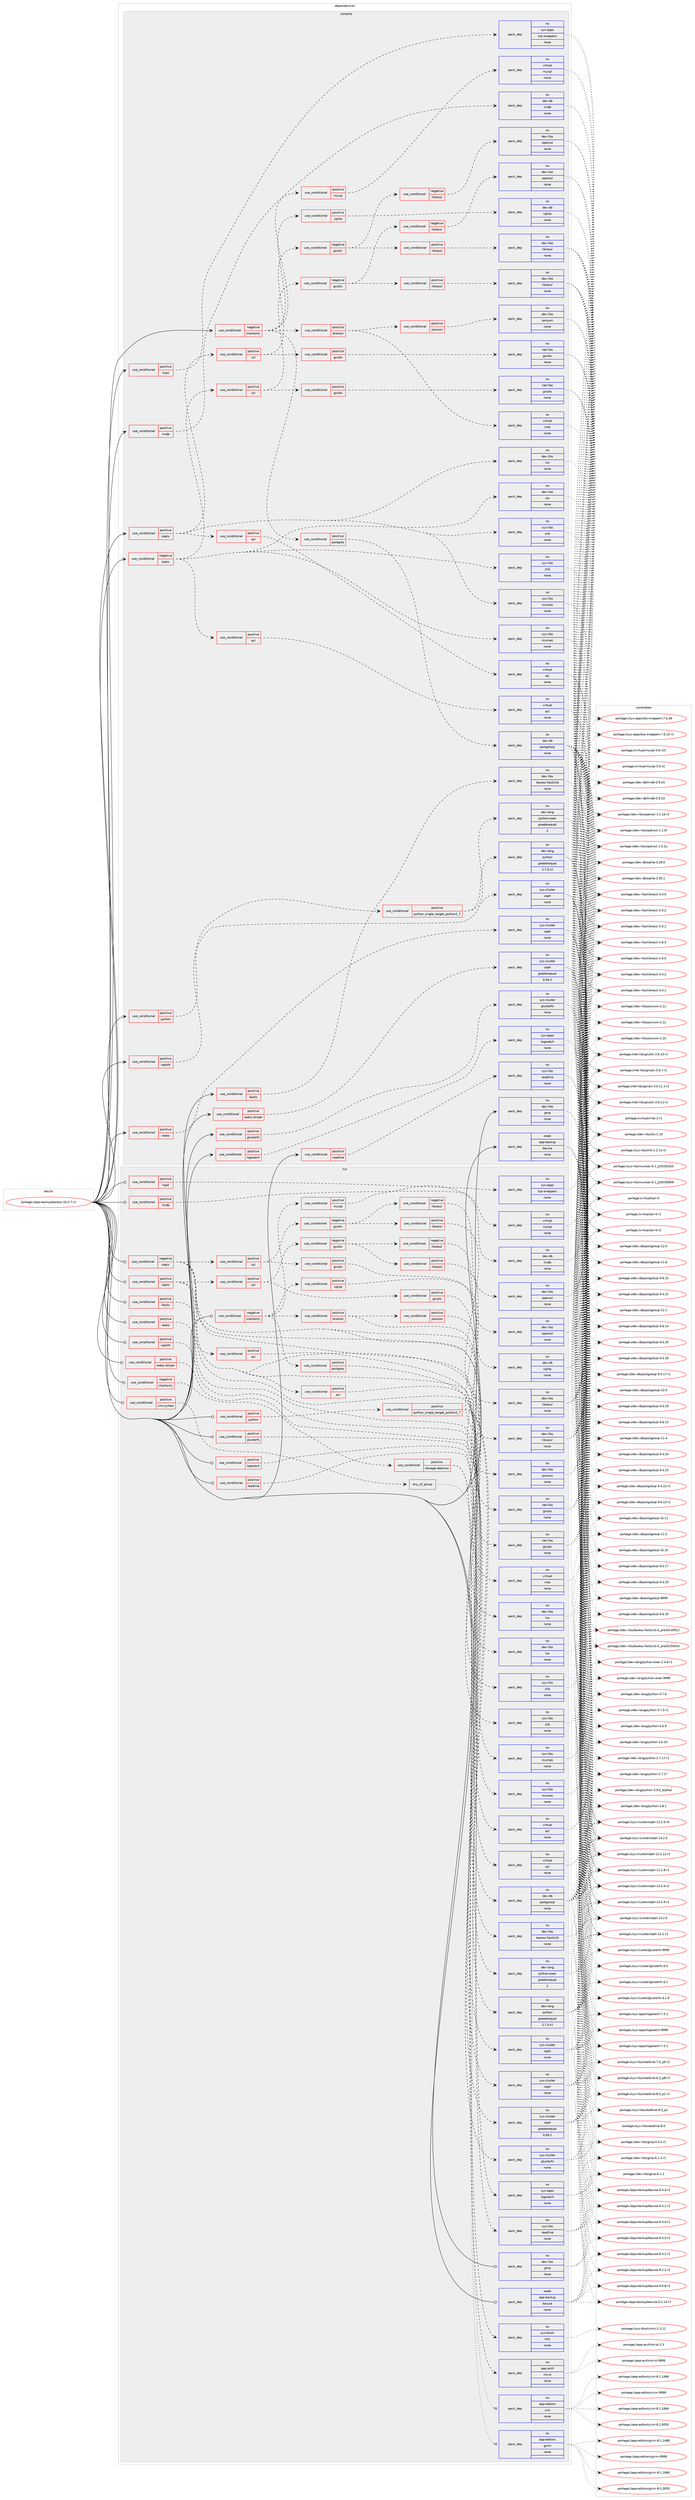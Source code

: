 digraph prolog {

# *************
# Graph options
# *************

newrank=true;
concentrate=true;
compound=true;
graph [rankdir=LR,fontname=Helvetica,fontsize=10,ranksep=1.5];#, ranksep=2.5, nodesep=0.2];
edge  [arrowhead=vee];
node  [fontname=Helvetica,fontsize=10];

# **********
# The ebuild
# **********

subgraph cluster_leftcol {
color=gray;
label=<<i>ebuild</i>>;
id [label="portage://app-backup/bareos-16.2.7-r1", color=red, width=4, href="../app-backup/bareos-16.2.7-r1.svg"];
}

# ****************
# The dependencies
# ****************

subgraph cluster_midcol {
color=gray;
label=<<i>dependencies</i>>;
subgraph cluster_compile {
fillcolor="#eeeeee";
style=filled;
label=<<i>compile</i>>;
subgraph cond152399 {
dependency646681 [label=<<TABLE BORDER="0" CELLBORDER="1" CELLSPACING="0" CELLPADDING="4"><TR><TD ROWSPAN="3" CELLPADDING="10">use_conditional</TD></TR><TR><TD>negative</TD></TR><TR><TD>clientonly</TD></TR></TABLE>>, shape=none, color=red];
subgraph cond152400 {
dependency646682 [label=<<TABLE BORDER="0" CELLBORDER="1" CELLSPACING="0" CELLPADDING="4"><TR><TD ROWSPAN="3" CELLPADDING="10">use_conditional</TD></TR><TR><TD>positive</TD></TR><TR><TD>postgres</TD></TR></TABLE>>, shape=none, color=red];
subgraph pack485684 {
dependency646683 [label=<<TABLE BORDER="0" CELLBORDER="1" CELLSPACING="0" CELLPADDING="4" WIDTH="220"><TR><TD ROWSPAN="6" CELLPADDING="30">pack_dep</TD></TR><TR><TD WIDTH="110">no</TD></TR><TR><TD>dev-db</TD></TR><TR><TD>postgresql</TD></TR><TR><TD>none</TD></TR><TR><TD></TD></TR></TABLE>>, shape=none, color=blue];
}
dependency646682:e -> dependency646683:w [weight=20,style="dashed",arrowhead="vee"];
}
dependency646681:e -> dependency646682:w [weight=20,style="dashed",arrowhead="vee"];
subgraph cond152401 {
dependency646684 [label=<<TABLE BORDER="0" CELLBORDER="1" CELLSPACING="0" CELLPADDING="4"><TR><TD ROWSPAN="3" CELLPADDING="10">use_conditional</TD></TR><TR><TD>positive</TD></TR><TR><TD>mysql</TD></TR></TABLE>>, shape=none, color=red];
subgraph pack485685 {
dependency646685 [label=<<TABLE BORDER="0" CELLBORDER="1" CELLSPACING="0" CELLPADDING="4" WIDTH="220"><TR><TD ROWSPAN="6" CELLPADDING="30">pack_dep</TD></TR><TR><TD WIDTH="110">no</TD></TR><TR><TD>virtual</TD></TR><TR><TD>mysql</TD></TR><TR><TD>none</TD></TR><TR><TD></TD></TR></TABLE>>, shape=none, color=blue];
}
dependency646684:e -> dependency646685:w [weight=20,style="dashed",arrowhead="vee"];
}
dependency646681:e -> dependency646684:w [weight=20,style="dashed",arrowhead="vee"];
subgraph cond152402 {
dependency646686 [label=<<TABLE BORDER="0" CELLBORDER="1" CELLSPACING="0" CELLPADDING="4"><TR><TD ROWSPAN="3" CELLPADDING="10">use_conditional</TD></TR><TR><TD>positive</TD></TR><TR><TD>sqlite</TD></TR></TABLE>>, shape=none, color=red];
subgraph pack485686 {
dependency646687 [label=<<TABLE BORDER="0" CELLBORDER="1" CELLSPACING="0" CELLPADDING="4" WIDTH="220"><TR><TD ROWSPAN="6" CELLPADDING="30">pack_dep</TD></TR><TR><TD WIDTH="110">no</TD></TR><TR><TD>dev-db</TD></TR><TR><TD>sqlite</TD></TR><TR><TD>none</TD></TR><TR><TD></TD></TR></TABLE>>, shape=none, color=blue];
}
dependency646686:e -> dependency646687:w [weight=20,style="dashed",arrowhead="vee"];
}
dependency646681:e -> dependency646686:w [weight=20,style="dashed",arrowhead="vee"];
subgraph cond152403 {
dependency646688 [label=<<TABLE BORDER="0" CELLBORDER="1" CELLSPACING="0" CELLPADDING="4"><TR><TD ROWSPAN="3" CELLPADDING="10">use_conditional</TD></TR><TR><TD>positive</TD></TR><TR><TD>director</TD></TR></TABLE>>, shape=none, color=red];
subgraph pack485687 {
dependency646689 [label=<<TABLE BORDER="0" CELLBORDER="1" CELLSPACING="0" CELLPADDING="4" WIDTH="220"><TR><TD ROWSPAN="6" CELLPADDING="30">pack_dep</TD></TR><TR><TD WIDTH="110">no</TD></TR><TR><TD>virtual</TD></TR><TR><TD>mta</TD></TR><TR><TD>none</TD></TR><TR><TD></TD></TR></TABLE>>, shape=none, color=blue];
}
dependency646688:e -> dependency646689:w [weight=20,style="dashed",arrowhead="vee"];
subgraph cond152404 {
dependency646690 [label=<<TABLE BORDER="0" CELLBORDER="1" CELLSPACING="0" CELLPADDING="4"><TR><TD ROWSPAN="3" CELLPADDING="10">use_conditional</TD></TR><TR><TD>positive</TD></TR><TR><TD>jansson</TD></TR></TABLE>>, shape=none, color=red];
subgraph pack485688 {
dependency646691 [label=<<TABLE BORDER="0" CELLBORDER="1" CELLSPACING="0" CELLPADDING="4" WIDTH="220"><TR><TD ROWSPAN="6" CELLPADDING="30">pack_dep</TD></TR><TR><TD WIDTH="110">no</TD></TR><TR><TD>dev-libs</TD></TR><TR><TD>jansson</TD></TR><TR><TD>none</TD></TR><TR><TD></TD></TR></TABLE>>, shape=none, color=blue];
}
dependency646690:e -> dependency646691:w [weight=20,style="dashed",arrowhead="vee"];
}
dependency646688:e -> dependency646690:w [weight=20,style="dashed",arrowhead="vee"];
}
dependency646681:e -> dependency646688:w [weight=20,style="dashed",arrowhead="vee"];
}
id:e -> dependency646681:w [weight=20,style="solid",arrowhead="vee"];
subgraph cond152405 {
dependency646692 [label=<<TABLE BORDER="0" CELLBORDER="1" CELLSPACING="0" CELLPADDING="4"><TR><TD ROWSPAN="3" CELLPADDING="10">use_conditional</TD></TR><TR><TD>negative</TD></TR><TR><TD>static</TD></TR></TABLE>>, shape=none, color=red];
subgraph cond152406 {
dependency646693 [label=<<TABLE BORDER="0" CELLBORDER="1" CELLSPACING="0" CELLPADDING="4"><TR><TD ROWSPAN="3" CELLPADDING="10">use_conditional</TD></TR><TR><TD>positive</TD></TR><TR><TD>acl</TD></TR></TABLE>>, shape=none, color=red];
subgraph pack485689 {
dependency646694 [label=<<TABLE BORDER="0" CELLBORDER="1" CELLSPACING="0" CELLPADDING="4" WIDTH="220"><TR><TD ROWSPAN="6" CELLPADDING="30">pack_dep</TD></TR><TR><TD WIDTH="110">no</TD></TR><TR><TD>virtual</TD></TR><TR><TD>acl</TD></TR><TR><TD>none</TD></TR><TR><TD></TD></TR></TABLE>>, shape=none, color=blue];
}
dependency646693:e -> dependency646694:w [weight=20,style="dashed",arrowhead="vee"];
}
dependency646692:e -> dependency646693:w [weight=20,style="dashed",arrowhead="vee"];
subgraph pack485690 {
dependency646695 [label=<<TABLE BORDER="0" CELLBORDER="1" CELLSPACING="0" CELLPADDING="4" WIDTH="220"><TR><TD ROWSPAN="6" CELLPADDING="30">pack_dep</TD></TR><TR><TD WIDTH="110">no</TD></TR><TR><TD>dev-libs</TD></TR><TR><TD>lzo</TD></TR><TR><TD>none</TD></TR><TR><TD></TD></TR></TABLE>>, shape=none, color=blue];
}
dependency646692:e -> dependency646695:w [weight=20,style="dashed",arrowhead="vee"];
subgraph cond152407 {
dependency646696 [label=<<TABLE BORDER="0" CELLBORDER="1" CELLSPACING="0" CELLPADDING="4"><TR><TD ROWSPAN="3" CELLPADDING="10">use_conditional</TD></TR><TR><TD>positive</TD></TR><TR><TD>ssl</TD></TR></TABLE>>, shape=none, color=red];
subgraph cond152408 {
dependency646697 [label=<<TABLE BORDER="0" CELLBORDER="1" CELLSPACING="0" CELLPADDING="4"><TR><TD ROWSPAN="3" CELLPADDING="10">use_conditional</TD></TR><TR><TD>negative</TD></TR><TR><TD>gnutls</TD></TR></TABLE>>, shape=none, color=red];
subgraph cond152409 {
dependency646698 [label=<<TABLE BORDER="0" CELLBORDER="1" CELLSPACING="0" CELLPADDING="4"><TR><TD ROWSPAN="3" CELLPADDING="10">use_conditional</TD></TR><TR><TD>negative</TD></TR><TR><TD>libressl</TD></TR></TABLE>>, shape=none, color=red];
subgraph pack485691 {
dependency646699 [label=<<TABLE BORDER="0" CELLBORDER="1" CELLSPACING="0" CELLPADDING="4" WIDTH="220"><TR><TD ROWSPAN="6" CELLPADDING="30">pack_dep</TD></TR><TR><TD WIDTH="110">no</TD></TR><TR><TD>dev-libs</TD></TR><TR><TD>openssl</TD></TR><TR><TD>none</TD></TR><TR><TD></TD></TR></TABLE>>, shape=none, color=blue];
}
dependency646698:e -> dependency646699:w [weight=20,style="dashed",arrowhead="vee"];
}
dependency646697:e -> dependency646698:w [weight=20,style="dashed",arrowhead="vee"];
subgraph cond152410 {
dependency646700 [label=<<TABLE BORDER="0" CELLBORDER="1" CELLSPACING="0" CELLPADDING="4"><TR><TD ROWSPAN="3" CELLPADDING="10">use_conditional</TD></TR><TR><TD>positive</TD></TR><TR><TD>libressl</TD></TR></TABLE>>, shape=none, color=red];
subgraph pack485692 {
dependency646701 [label=<<TABLE BORDER="0" CELLBORDER="1" CELLSPACING="0" CELLPADDING="4" WIDTH="220"><TR><TD ROWSPAN="6" CELLPADDING="30">pack_dep</TD></TR><TR><TD WIDTH="110">no</TD></TR><TR><TD>dev-libs</TD></TR><TR><TD>libressl</TD></TR><TR><TD>none</TD></TR><TR><TD></TD></TR></TABLE>>, shape=none, color=blue];
}
dependency646700:e -> dependency646701:w [weight=20,style="dashed",arrowhead="vee"];
}
dependency646697:e -> dependency646700:w [weight=20,style="dashed",arrowhead="vee"];
}
dependency646696:e -> dependency646697:w [weight=20,style="dashed",arrowhead="vee"];
subgraph cond152411 {
dependency646702 [label=<<TABLE BORDER="0" CELLBORDER="1" CELLSPACING="0" CELLPADDING="4"><TR><TD ROWSPAN="3" CELLPADDING="10">use_conditional</TD></TR><TR><TD>positive</TD></TR><TR><TD>gnutls</TD></TR></TABLE>>, shape=none, color=red];
subgraph pack485693 {
dependency646703 [label=<<TABLE BORDER="0" CELLBORDER="1" CELLSPACING="0" CELLPADDING="4" WIDTH="220"><TR><TD ROWSPAN="6" CELLPADDING="30">pack_dep</TD></TR><TR><TD WIDTH="110">no</TD></TR><TR><TD>net-libs</TD></TR><TR><TD>gnutls</TD></TR><TR><TD>none</TD></TR><TR><TD></TD></TR></TABLE>>, shape=none, color=blue];
}
dependency646702:e -> dependency646703:w [weight=20,style="dashed",arrowhead="vee"];
}
dependency646696:e -> dependency646702:w [weight=20,style="dashed",arrowhead="vee"];
}
dependency646692:e -> dependency646696:w [weight=20,style="dashed",arrowhead="vee"];
subgraph pack485694 {
dependency646704 [label=<<TABLE BORDER="0" CELLBORDER="1" CELLSPACING="0" CELLPADDING="4" WIDTH="220"><TR><TD ROWSPAN="6" CELLPADDING="30">pack_dep</TD></TR><TR><TD WIDTH="110">no</TD></TR><TR><TD>sys-libs</TD></TR><TR><TD>ncurses</TD></TR><TR><TD>none</TD></TR><TR><TD></TD></TR></TABLE>>, shape=none, color=blue];
}
dependency646692:e -> dependency646704:w [weight=20,style="dashed",arrowhead="vee"];
subgraph pack485695 {
dependency646705 [label=<<TABLE BORDER="0" CELLBORDER="1" CELLSPACING="0" CELLPADDING="4" WIDTH="220"><TR><TD ROWSPAN="6" CELLPADDING="30">pack_dep</TD></TR><TR><TD WIDTH="110">no</TD></TR><TR><TD>sys-libs</TD></TR><TR><TD>zlib</TD></TR><TR><TD>none</TD></TR><TR><TD></TD></TR></TABLE>>, shape=none, color=blue];
}
dependency646692:e -> dependency646705:w [weight=20,style="dashed",arrowhead="vee"];
}
id:e -> dependency646692:w [weight=20,style="solid",arrowhead="vee"];
subgraph cond152412 {
dependency646706 [label=<<TABLE BORDER="0" CELLBORDER="1" CELLSPACING="0" CELLPADDING="4"><TR><TD ROWSPAN="3" CELLPADDING="10">use_conditional</TD></TR><TR><TD>positive</TD></TR><TR><TD>cephfs</TD></TR></TABLE>>, shape=none, color=red];
subgraph pack485696 {
dependency646707 [label=<<TABLE BORDER="0" CELLBORDER="1" CELLSPACING="0" CELLPADDING="4" WIDTH="220"><TR><TD ROWSPAN="6" CELLPADDING="30">pack_dep</TD></TR><TR><TD WIDTH="110">no</TD></TR><TR><TD>sys-cluster</TD></TR><TR><TD>ceph</TD></TR><TR><TD>none</TD></TR><TR><TD></TD></TR></TABLE>>, shape=none, color=blue];
}
dependency646706:e -> dependency646707:w [weight=20,style="dashed",arrowhead="vee"];
}
id:e -> dependency646706:w [weight=20,style="solid",arrowhead="vee"];
subgraph cond152413 {
dependency646708 [label=<<TABLE BORDER="0" CELLBORDER="1" CELLSPACING="0" CELLPADDING="4"><TR><TD ROWSPAN="3" CELLPADDING="10">use_conditional</TD></TR><TR><TD>positive</TD></TR><TR><TD>fastlz</TD></TR></TABLE>>, shape=none, color=red];
subgraph pack485697 {
dependency646709 [label=<<TABLE BORDER="0" CELLBORDER="1" CELLSPACING="0" CELLPADDING="4" WIDTH="220"><TR><TD ROWSPAN="6" CELLPADDING="30">pack_dep</TD></TR><TR><TD WIDTH="110">no</TD></TR><TR><TD>dev-libs</TD></TR><TR><TD>bareos-fastlzlib</TD></TR><TR><TD>none</TD></TR><TR><TD></TD></TR></TABLE>>, shape=none, color=blue];
}
dependency646708:e -> dependency646709:w [weight=20,style="dashed",arrowhead="vee"];
}
id:e -> dependency646708:w [weight=20,style="solid",arrowhead="vee"];
subgraph cond152414 {
dependency646710 [label=<<TABLE BORDER="0" CELLBORDER="1" CELLSPACING="0" CELLPADDING="4"><TR><TD ROWSPAN="3" CELLPADDING="10">use_conditional</TD></TR><TR><TD>positive</TD></TR><TR><TD>glusterfs</TD></TR></TABLE>>, shape=none, color=red];
subgraph pack485698 {
dependency646711 [label=<<TABLE BORDER="0" CELLBORDER="1" CELLSPACING="0" CELLPADDING="4" WIDTH="220"><TR><TD ROWSPAN="6" CELLPADDING="30">pack_dep</TD></TR><TR><TD WIDTH="110">no</TD></TR><TR><TD>sys-cluster</TD></TR><TR><TD>glusterfs</TD></TR><TR><TD>none</TD></TR><TR><TD></TD></TR></TABLE>>, shape=none, color=blue];
}
dependency646710:e -> dependency646711:w [weight=20,style="dashed",arrowhead="vee"];
}
id:e -> dependency646710:w [weight=20,style="solid",arrowhead="vee"];
subgraph cond152415 {
dependency646712 [label=<<TABLE BORDER="0" CELLBORDER="1" CELLSPACING="0" CELLPADDING="4"><TR><TD ROWSPAN="3" CELLPADDING="10">use_conditional</TD></TR><TR><TD>positive</TD></TR><TR><TD>lmdb</TD></TR></TABLE>>, shape=none, color=red];
subgraph pack485699 {
dependency646713 [label=<<TABLE BORDER="0" CELLBORDER="1" CELLSPACING="0" CELLPADDING="4" WIDTH="220"><TR><TD ROWSPAN="6" CELLPADDING="30">pack_dep</TD></TR><TR><TD WIDTH="110">no</TD></TR><TR><TD>dev-db</TD></TR><TR><TD>lmdb</TD></TR><TR><TD>none</TD></TR><TR><TD></TD></TR></TABLE>>, shape=none, color=blue];
}
dependency646712:e -> dependency646713:w [weight=20,style="dashed",arrowhead="vee"];
}
id:e -> dependency646712:w [weight=20,style="solid",arrowhead="vee"];
subgraph cond152416 {
dependency646714 [label=<<TABLE BORDER="0" CELLBORDER="1" CELLSPACING="0" CELLPADDING="4"><TR><TD ROWSPAN="3" CELLPADDING="10">use_conditional</TD></TR><TR><TD>positive</TD></TR><TR><TD>logwatch</TD></TR></TABLE>>, shape=none, color=red];
subgraph pack485700 {
dependency646715 [label=<<TABLE BORDER="0" CELLBORDER="1" CELLSPACING="0" CELLPADDING="4" WIDTH="220"><TR><TD ROWSPAN="6" CELLPADDING="30">pack_dep</TD></TR><TR><TD WIDTH="110">no</TD></TR><TR><TD>sys-apps</TD></TR><TR><TD>logwatch</TD></TR><TR><TD>none</TD></TR><TR><TD></TD></TR></TABLE>>, shape=none, color=blue];
}
dependency646714:e -> dependency646715:w [weight=20,style="dashed",arrowhead="vee"];
}
id:e -> dependency646714:w [weight=20,style="solid",arrowhead="vee"];
subgraph cond152417 {
dependency646716 [label=<<TABLE BORDER="0" CELLBORDER="1" CELLSPACING="0" CELLPADDING="4"><TR><TD ROWSPAN="3" CELLPADDING="10">use_conditional</TD></TR><TR><TD>positive</TD></TR><TR><TD>python</TD></TR></TABLE>>, shape=none, color=red];
subgraph cond152418 {
dependency646717 [label=<<TABLE BORDER="0" CELLBORDER="1" CELLSPACING="0" CELLPADDING="4"><TR><TD ROWSPAN="3" CELLPADDING="10">use_conditional</TD></TR><TR><TD>positive</TD></TR><TR><TD>python_single_target_python2_7</TD></TR></TABLE>>, shape=none, color=red];
subgraph pack485701 {
dependency646718 [label=<<TABLE BORDER="0" CELLBORDER="1" CELLSPACING="0" CELLPADDING="4" WIDTH="220"><TR><TD ROWSPAN="6" CELLPADDING="30">pack_dep</TD></TR><TR><TD WIDTH="110">no</TD></TR><TR><TD>dev-lang</TD></TR><TR><TD>python</TD></TR><TR><TD>greaterequal</TD></TR><TR><TD>2.7.5-r2</TD></TR></TABLE>>, shape=none, color=blue];
}
dependency646717:e -> dependency646718:w [weight=20,style="dashed",arrowhead="vee"];
subgraph pack485702 {
dependency646719 [label=<<TABLE BORDER="0" CELLBORDER="1" CELLSPACING="0" CELLPADDING="4" WIDTH="220"><TR><TD ROWSPAN="6" CELLPADDING="30">pack_dep</TD></TR><TR><TD WIDTH="110">no</TD></TR><TR><TD>dev-lang</TD></TR><TR><TD>python-exec</TD></TR><TR><TD>greaterequal</TD></TR><TR><TD>2</TD></TR></TABLE>>, shape=none, color=blue];
}
dependency646717:e -> dependency646719:w [weight=20,style="dashed",arrowhead="vee"];
}
dependency646716:e -> dependency646717:w [weight=20,style="dashed",arrowhead="vee"];
}
id:e -> dependency646716:w [weight=20,style="solid",arrowhead="vee"];
subgraph cond152419 {
dependency646720 [label=<<TABLE BORDER="0" CELLBORDER="1" CELLSPACING="0" CELLPADDING="4"><TR><TD ROWSPAN="3" CELLPADDING="10">use_conditional</TD></TR><TR><TD>positive</TD></TR><TR><TD>rados</TD></TR></TABLE>>, shape=none, color=red];
subgraph pack485703 {
dependency646721 [label=<<TABLE BORDER="0" CELLBORDER="1" CELLSPACING="0" CELLPADDING="4" WIDTH="220"><TR><TD ROWSPAN="6" CELLPADDING="30">pack_dep</TD></TR><TR><TD WIDTH="110">no</TD></TR><TR><TD>sys-cluster</TD></TR><TR><TD>ceph</TD></TR><TR><TD>none</TD></TR><TR><TD></TD></TR></TABLE>>, shape=none, color=blue];
}
dependency646720:e -> dependency646721:w [weight=20,style="dashed",arrowhead="vee"];
}
id:e -> dependency646720:w [weight=20,style="solid",arrowhead="vee"];
subgraph cond152420 {
dependency646722 [label=<<TABLE BORDER="0" CELLBORDER="1" CELLSPACING="0" CELLPADDING="4"><TR><TD ROWSPAN="3" CELLPADDING="10">use_conditional</TD></TR><TR><TD>positive</TD></TR><TR><TD>rados-striper</TD></TR></TABLE>>, shape=none, color=red];
subgraph pack485704 {
dependency646723 [label=<<TABLE BORDER="0" CELLBORDER="1" CELLSPACING="0" CELLPADDING="4" WIDTH="220"><TR><TD ROWSPAN="6" CELLPADDING="30">pack_dep</TD></TR><TR><TD WIDTH="110">no</TD></TR><TR><TD>sys-cluster</TD></TR><TR><TD>ceph</TD></TR><TR><TD>greaterequal</TD></TR><TR><TD>0.94.2</TD></TR></TABLE>>, shape=none, color=blue];
}
dependency646722:e -> dependency646723:w [weight=20,style="dashed",arrowhead="vee"];
}
id:e -> dependency646722:w [weight=20,style="solid",arrowhead="vee"];
subgraph cond152421 {
dependency646724 [label=<<TABLE BORDER="0" CELLBORDER="1" CELLSPACING="0" CELLPADDING="4"><TR><TD ROWSPAN="3" CELLPADDING="10">use_conditional</TD></TR><TR><TD>positive</TD></TR><TR><TD>readline</TD></TR></TABLE>>, shape=none, color=red];
subgraph pack485705 {
dependency646725 [label=<<TABLE BORDER="0" CELLBORDER="1" CELLSPACING="0" CELLPADDING="4" WIDTH="220"><TR><TD ROWSPAN="6" CELLPADDING="30">pack_dep</TD></TR><TR><TD WIDTH="110">no</TD></TR><TR><TD>sys-libs</TD></TR><TR><TD>readline</TD></TR><TR><TD>none</TD></TR><TR><TD></TD></TR></TABLE>>, shape=none, color=blue];
}
dependency646724:e -> dependency646725:w [weight=20,style="dashed",arrowhead="vee"];
}
id:e -> dependency646724:w [weight=20,style="solid",arrowhead="vee"];
subgraph cond152422 {
dependency646726 [label=<<TABLE BORDER="0" CELLBORDER="1" CELLSPACING="0" CELLPADDING="4"><TR><TD ROWSPAN="3" CELLPADDING="10">use_conditional</TD></TR><TR><TD>positive</TD></TR><TR><TD>static</TD></TR></TABLE>>, shape=none, color=red];
subgraph cond152423 {
dependency646727 [label=<<TABLE BORDER="0" CELLBORDER="1" CELLSPACING="0" CELLPADDING="4"><TR><TD ROWSPAN="3" CELLPADDING="10">use_conditional</TD></TR><TR><TD>positive</TD></TR><TR><TD>acl</TD></TR></TABLE>>, shape=none, color=red];
subgraph pack485706 {
dependency646728 [label=<<TABLE BORDER="0" CELLBORDER="1" CELLSPACING="0" CELLPADDING="4" WIDTH="220"><TR><TD ROWSPAN="6" CELLPADDING="30">pack_dep</TD></TR><TR><TD WIDTH="110">no</TD></TR><TR><TD>virtual</TD></TR><TR><TD>acl</TD></TR><TR><TD>none</TD></TR><TR><TD></TD></TR></TABLE>>, shape=none, color=blue];
}
dependency646727:e -> dependency646728:w [weight=20,style="dashed",arrowhead="vee"];
}
dependency646726:e -> dependency646727:w [weight=20,style="dashed",arrowhead="vee"];
subgraph pack485707 {
dependency646729 [label=<<TABLE BORDER="0" CELLBORDER="1" CELLSPACING="0" CELLPADDING="4" WIDTH="220"><TR><TD ROWSPAN="6" CELLPADDING="30">pack_dep</TD></TR><TR><TD WIDTH="110">no</TD></TR><TR><TD>sys-libs</TD></TR><TR><TD>zlib</TD></TR><TR><TD>none</TD></TR><TR><TD></TD></TR></TABLE>>, shape=none, color=blue];
}
dependency646726:e -> dependency646729:w [weight=20,style="dashed",arrowhead="vee"];
subgraph pack485708 {
dependency646730 [label=<<TABLE BORDER="0" CELLBORDER="1" CELLSPACING="0" CELLPADDING="4" WIDTH="220"><TR><TD ROWSPAN="6" CELLPADDING="30">pack_dep</TD></TR><TR><TD WIDTH="110">no</TD></TR><TR><TD>dev-libs</TD></TR><TR><TD>lzo</TD></TR><TR><TD>none</TD></TR><TR><TD></TD></TR></TABLE>>, shape=none, color=blue];
}
dependency646726:e -> dependency646730:w [weight=20,style="dashed",arrowhead="vee"];
subgraph pack485709 {
dependency646731 [label=<<TABLE BORDER="0" CELLBORDER="1" CELLSPACING="0" CELLPADDING="4" WIDTH="220"><TR><TD ROWSPAN="6" CELLPADDING="30">pack_dep</TD></TR><TR><TD WIDTH="110">no</TD></TR><TR><TD>sys-libs</TD></TR><TR><TD>ncurses</TD></TR><TR><TD>none</TD></TR><TR><TD></TD></TR></TABLE>>, shape=none, color=blue];
}
dependency646726:e -> dependency646731:w [weight=20,style="dashed",arrowhead="vee"];
subgraph cond152424 {
dependency646732 [label=<<TABLE BORDER="0" CELLBORDER="1" CELLSPACING="0" CELLPADDING="4"><TR><TD ROWSPAN="3" CELLPADDING="10">use_conditional</TD></TR><TR><TD>positive</TD></TR><TR><TD>ssl</TD></TR></TABLE>>, shape=none, color=red];
subgraph cond152425 {
dependency646733 [label=<<TABLE BORDER="0" CELLBORDER="1" CELLSPACING="0" CELLPADDING="4"><TR><TD ROWSPAN="3" CELLPADDING="10">use_conditional</TD></TR><TR><TD>negative</TD></TR><TR><TD>gnutls</TD></TR></TABLE>>, shape=none, color=red];
subgraph cond152426 {
dependency646734 [label=<<TABLE BORDER="0" CELLBORDER="1" CELLSPACING="0" CELLPADDING="4"><TR><TD ROWSPAN="3" CELLPADDING="10">use_conditional</TD></TR><TR><TD>negative</TD></TR><TR><TD>libressl</TD></TR></TABLE>>, shape=none, color=red];
subgraph pack485710 {
dependency646735 [label=<<TABLE BORDER="0" CELLBORDER="1" CELLSPACING="0" CELLPADDING="4" WIDTH="220"><TR><TD ROWSPAN="6" CELLPADDING="30">pack_dep</TD></TR><TR><TD WIDTH="110">no</TD></TR><TR><TD>dev-libs</TD></TR><TR><TD>openssl</TD></TR><TR><TD>none</TD></TR><TR><TD></TD></TR></TABLE>>, shape=none, color=blue];
}
dependency646734:e -> dependency646735:w [weight=20,style="dashed",arrowhead="vee"];
}
dependency646733:e -> dependency646734:w [weight=20,style="dashed",arrowhead="vee"];
subgraph cond152427 {
dependency646736 [label=<<TABLE BORDER="0" CELLBORDER="1" CELLSPACING="0" CELLPADDING="4"><TR><TD ROWSPAN="3" CELLPADDING="10">use_conditional</TD></TR><TR><TD>positive</TD></TR><TR><TD>libressl</TD></TR></TABLE>>, shape=none, color=red];
subgraph pack485711 {
dependency646737 [label=<<TABLE BORDER="0" CELLBORDER="1" CELLSPACING="0" CELLPADDING="4" WIDTH="220"><TR><TD ROWSPAN="6" CELLPADDING="30">pack_dep</TD></TR><TR><TD WIDTH="110">no</TD></TR><TR><TD>dev-libs</TD></TR><TR><TD>libressl</TD></TR><TR><TD>none</TD></TR><TR><TD></TD></TR></TABLE>>, shape=none, color=blue];
}
dependency646736:e -> dependency646737:w [weight=20,style="dashed",arrowhead="vee"];
}
dependency646733:e -> dependency646736:w [weight=20,style="dashed",arrowhead="vee"];
}
dependency646732:e -> dependency646733:w [weight=20,style="dashed",arrowhead="vee"];
subgraph cond152428 {
dependency646738 [label=<<TABLE BORDER="0" CELLBORDER="1" CELLSPACING="0" CELLPADDING="4"><TR><TD ROWSPAN="3" CELLPADDING="10">use_conditional</TD></TR><TR><TD>positive</TD></TR><TR><TD>gnutls</TD></TR></TABLE>>, shape=none, color=red];
subgraph pack485712 {
dependency646739 [label=<<TABLE BORDER="0" CELLBORDER="1" CELLSPACING="0" CELLPADDING="4" WIDTH="220"><TR><TD ROWSPAN="6" CELLPADDING="30">pack_dep</TD></TR><TR><TD WIDTH="110">no</TD></TR><TR><TD>net-libs</TD></TR><TR><TD>gnutls</TD></TR><TR><TD>none</TD></TR><TR><TD></TD></TR></TABLE>>, shape=none, color=blue];
}
dependency646738:e -> dependency646739:w [weight=20,style="dashed",arrowhead="vee"];
}
dependency646732:e -> dependency646738:w [weight=20,style="dashed",arrowhead="vee"];
}
dependency646726:e -> dependency646732:w [weight=20,style="dashed",arrowhead="vee"];
}
id:e -> dependency646726:w [weight=20,style="solid",arrowhead="vee"];
subgraph cond152429 {
dependency646740 [label=<<TABLE BORDER="0" CELLBORDER="1" CELLSPACING="0" CELLPADDING="4"><TR><TD ROWSPAN="3" CELLPADDING="10">use_conditional</TD></TR><TR><TD>positive</TD></TR><TR><TD>tcpd</TD></TR></TABLE>>, shape=none, color=red];
subgraph pack485713 {
dependency646741 [label=<<TABLE BORDER="0" CELLBORDER="1" CELLSPACING="0" CELLPADDING="4" WIDTH="220"><TR><TD ROWSPAN="6" CELLPADDING="30">pack_dep</TD></TR><TR><TD WIDTH="110">no</TD></TR><TR><TD>sys-apps</TD></TR><TR><TD>tcp-wrappers</TD></TR><TR><TD>none</TD></TR><TR><TD></TD></TR></TABLE>>, shape=none, color=blue];
}
dependency646740:e -> dependency646741:w [weight=20,style="dashed",arrowhead="vee"];
}
id:e -> dependency646740:w [weight=20,style="solid",arrowhead="vee"];
subgraph pack485714 {
dependency646742 [label=<<TABLE BORDER="0" CELLBORDER="1" CELLSPACING="0" CELLPADDING="4" WIDTH="220"><TR><TD ROWSPAN="6" CELLPADDING="30">pack_dep</TD></TR><TR><TD WIDTH="110">no</TD></TR><TR><TD>dev-libs</TD></TR><TR><TD>gmp</TD></TR><TR><TD>none</TD></TR><TR><TD></TD></TR></TABLE>>, shape=none, color=blue];
}
id:e -> dependency646742:w [weight=20,style="solid",arrowhead="vee"];
subgraph pack485715 {
dependency646743 [label=<<TABLE BORDER="0" CELLBORDER="1" CELLSPACING="0" CELLPADDING="4" WIDTH="220"><TR><TD ROWSPAN="6" CELLPADDING="30">pack_dep</TD></TR><TR><TD WIDTH="110">weak</TD></TR><TR><TD>app-backup</TD></TR><TR><TD>bacula</TD></TR><TR><TD>none</TD></TR><TR><TD></TD></TR></TABLE>>, shape=none, color=blue];
}
id:e -> dependency646743:w [weight=20,style="solid",arrowhead="vee"];
}
subgraph cluster_compileandrun {
fillcolor="#eeeeee";
style=filled;
label=<<i>compile and run</i>>;
}
subgraph cluster_run {
fillcolor="#eeeeee";
style=filled;
label=<<i>run</i>>;
subgraph cond152430 {
dependency646744 [label=<<TABLE BORDER="0" CELLBORDER="1" CELLSPACING="0" CELLPADDING="4"><TR><TD ROWSPAN="3" CELLPADDING="10">use_conditional</TD></TR><TR><TD>negative</TD></TR><TR><TD>clientonly</TD></TR></TABLE>>, shape=none, color=red];
subgraph cond152431 {
dependency646745 [label=<<TABLE BORDER="0" CELLBORDER="1" CELLSPACING="0" CELLPADDING="4"><TR><TD ROWSPAN="3" CELLPADDING="10">use_conditional</TD></TR><TR><TD>positive</TD></TR><TR><TD>postgres</TD></TR></TABLE>>, shape=none, color=red];
subgraph pack485716 {
dependency646746 [label=<<TABLE BORDER="0" CELLBORDER="1" CELLSPACING="0" CELLPADDING="4" WIDTH="220"><TR><TD ROWSPAN="6" CELLPADDING="30">pack_dep</TD></TR><TR><TD WIDTH="110">no</TD></TR><TR><TD>dev-db</TD></TR><TR><TD>postgresql</TD></TR><TR><TD>none</TD></TR><TR><TD></TD></TR></TABLE>>, shape=none, color=blue];
}
dependency646745:e -> dependency646746:w [weight=20,style="dashed",arrowhead="vee"];
}
dependency646744:e -> dependency646745:w [weight=20,style="dashed",arrowhead="vee"];
subgraph cond152432 {
dependency646747 [label=<<TABLE BORDER="0" CELLBORDER="1" CELLSPACING="0" CELLPADDING="4"><TR><TD ROWSPAN="3" CELLPADDING="10">use_conditional</TD></TR><TR><TD>positive</TD></TR><TR><TD>mysql</TD></TR></TABLE>>, shape=none, color=red];
subgraph pack485717 {
dependency646748 [label=<<TABLE BORDER="0" CELLBORDER="1" CELLSPACING="0" CELLPADDING="4" WIDTH="220"><TR><TD ROWSPAN="6" CELLPADDING="30">pack_dep</TD></TR><TR><TD WIDTH="110">no</TD></TR><TR><TD>virtual</TD></TR><TR><TD>mysql</TD></TR><TR><TD>none</TD></TR><TR><TD></TD></TR></TABLE>>, shape=none, color=blue];
}
dependency646747:e -> dependency646748:w [weight=20,style="dashed",arrowhead="vee"];
}
dependency646744:e -> dependency646747:w [weight=20,style="dashed",arrowhead="vee"];
subgraph cond152433 {
dependency646749 [label=<<TABLE BORDER="0" CELLBORDER="1" CELLSPACING="0" CELLPADDING="4"><TR><TD ROWSPAN="3" CELLPADDING="10">use_conditional</TD></TR><TR><TD>positive</TD></TR><TR><TD>sqlite</TD></TR></TABLE>>, shape=none, color=red];
subgraph pack485718 {
dependency646750 [label=<<TABLE BORDER="0" CELLBORDER="1" CELLSPACING="0" CELLPADDING="4" WIDTH="220"><TR><TD ROWSPAN="6" CELLPADDING="30">pack_dep</TD></TR><TR><TD WIDTH="110">no</TD></TR><TR><TD>dev-db</TD></TR><TR><TD>sqlite</TD></TR><TR><TD>none</TD></TR><TR><TD></TD></TR></TABLE>>, shape=none, color=blue];
}
dependency646749:e -> dependency646750:w [weight=20,style="dashed",arrowhead="vee"];
}
dependency646744:e -> dependency646749:w [weight=20,style="dashed",arrowhead="vee"];
subgraph cond152434 {
dependency646751 [label=<<TABLE BORDER="0" CELLBORDER="1" CELLSPACING="0" CELLPADDING="4"><TR><TD ROWSPAN="3" CELLPADDING="10">use_conditional</TD></TR><TR><TD>positive</TD></TR><TR><TD>director</TD></TR></TABLE>>, shape=none, color=red];
subgraph pack485719 {
dependency646752 [label=<<TABLE BORDER="0" CELLBORDER="1" CELLSPACING="0" CELLPADDING="4" WIDTH="220"><TR><TD ROWSPAN="6" CELLPADDING="30">pack_dep</TD></TR><TR><TD WIDTH="110">no</TD></TR><TR><TD>virtual</TD></TR><TR><TD>mta</TD></TR><TR><TD>none</TD></TR><TR><TD></TD></TR></TABLE>>, shape=none, color=blue];
}
dependency646751:e -> dependency646752:w [weight=20,style="dashed",arrowhead="vee"];
subgraph cond152435 {
dependency646753 [label=<<TABLE BORDER="0" CELLBORDER="1" CELLSPACING="0" CELLPADDING="4"><TR><TD ROWSPAN="3" CELLPADDING="10">use_conditional</TD></TR><TR><TD>positive</TD></TR><TR><TD>jansson</TD></TR></TABLE>>, shape=none, color=red];
subgraph pack485720 {
dependency646754 [label=<<TABLE BORDER="0" CELLBORDER="1" CELLSPACING="0" CELLPADDING="4" WIDTH="220"><TR><TD ROWSPAN="6" CELLPADDING="30">pack_dep</TD></TR><TR><TD WIDTH="110">no</TD></TR><TR><TD>dev-libs</TD></TR><TR><TD>jansson</TD></TR><TR><TD>none</TD></TR><TR><TD></TD></TR></TABLE>>, shape=none, color=blue];
}
dependency646753:e -> dependency646754:w [weight=20,style="dashed",arrowhead="vee"];
}
dependency646751:e -> dependency646753:w [weight=20,style="dashed",arrowhead="vee"];
}
dependency646744:e -> dependency646751:w [weight=20,style="dashed",arrowhead="vee"];
}
id:e -> dependency646744:w [weight=20,style="solid",arrowhead="odot"];
subgraph cond152436 {
dependency646755 [label=<<TABLE BORDER="0" CELLBORDER="1" CELLSPACING="0" CELLPADDING="4"><TR><TD ROWSPAN="3" CELLPADDING="10">use_conditional</TD></TR><TR><TD>negative</TD></TR><TR><TD>clientonly</TD></TR></TABLE>>, shape=none, color=red];
subgraph cond152437 {
dependency646756 [label=<<TABLE BORDER="0" CELLBORDER="1" CELLSPACING="0" CELLPADDING="4"><TR><TD ROWSPAN="3" CELLPADDING="10">use_conditional</TD></TR><TR><TD>positive</TD></TR><TR><TD>storage-daemon</TD></TR></TABLE>>, shape=none, color=red];
subgraph pack485721 {
dependency646757 [label=<<TABLE BORDER="0" CELLBORDER="1" CELLSPACING="0" CELLPADDING="4" WIDTH="220"><TR><TD ROWSPAN="6" CELLPADDING="30">pack_dep</TD></TR><TR><TD WIDTH="110">no</TD></TR><TR><TD>sys-block</TD></TR><TR><TD>mtx</TD></TR><TR><TD>none</TD></TR><TR><TD></TD></TR></TABLE>>, shape=none, color=blue];
}
dependency646756:e -> dependency646757:w [weight=20,style="dashed",arrowhead="vee"];
subgraph pack485722 {
dependency646758 [label=<<TABLE BORDER="0" CELLBORDER="1" CELLSPACING="0" CELLPADDING="4" WIDTH="220"><TR><TD ROWSPAN="6" CELLPADDING="30">pack_dep</TD></TR><TR><TD WIDTH="110">no</TD></TR><TR><TD>app-arch</TD></TR><TR><TD>mt-st</TD></TR><TR><TD>none</TD></TR><TR><TD></TD></TR></TABLE>>, shape=none, color=blue];
}
dependency646756:e -> dependency646758:w [weight=20,style="dashed",arrowhead="vee"];
}
dependency646755:e -> dependency646756:w [weight=20,style="dashed",arrowhead="vee"];
}
id:e -> dependency646755:w [weight=20,style="solid",arrowhead="odot"];
subgraph cond152438 {
dependency646759 [label=<<TABLE BORDER="0" CELLBORDER="1" CELLSPACING="0" CELLPADDING="4"><TR><TD ROWSPAN="3" CELLPADDING="10">use_conditional</TD></TR><TR><TD>negative</TD></TR><TR><TD>static</TD></TR></TABLE>>, shape=none, color=red];
subgraph cond152439 {
dependency646760 [label=<<TABLE BORDER="0" CELLBORDER="1" CELLSPACING="0" CELLPADDING="4"><TR><TD ROWSPAN="3" CELLPADDING="10">use_conditional</TD></TR><TR><TD>positive</TD></TR><TR><TD>acl</TD></TR></TABLE>>, shape=none, color=red];
subgraph pack485723 {
dependency646761 [label=<<TABLE BORDER="0" CELLBORDER="1" CELLSPACING="0" CELLPADDING="4" WIDTH="220"><TR><TD ROWSPAN="6" CELLPADDING="30">pack_dep</TD></TR><TR><TD WIDTH="110">no</TD></TR><TR><TD>virtual</TD></TR><TR><TD>acl</TD></TR><TR><TD>none</TD></TR><TR><TD></TD></TR></TABLE>>, shape=none, color=blue];
}
dependency646760:e -> dependency646761:w [weight=20,style="dashed",arrowhead="vee"];
}
dependency646759:e -> dependency646760:w [weight=20,style="dashed",arrowhead="vee"];
subgraph pack485724 {
dependency646762 [label=<<TABLE BORDER="0" CELLBORDER="1" CELLSPACING="0" CELLPADDING="4" WIDTH="220"><TR><TD ROWSPAN="6" CELLPADDING="30">pack_dep</TD></TR><TR><TD WIDTH="110">no</TD></TR><TR><TD>dev-libs</TD></TR><TR><TD>lzo</TD></TR><TR><TD>none</TD></TR><TR><TD></TD></TR></TABLE>>, shape=none, color=blue];
}
dependency646759:e -> dependency646762:w [weight=20,style="dashed",arrowhead="vee"];
subgraph cond152440 {
dependency646763 [label=<<TABLE BORDER="0" CELLBORDER="1" CELLSPACING="0" CELLPADDING="4"><TR><TD ROWSPAN="3" CELLPADDING="10">use_conditional</TD></TR><TR><TD>positive</TD></TR><TR><TD>ssl</TD></TR></TABLE>>, shape=none, color=red];
subgraph cond152441 {
dependency646764 [label=<<TABLE BORDER="0" CELLBORDER="1" CELLSPACING="0" CELLPADDING="4"><TR><TD ROWSPAN="3" CELLPADDING="10">use_conditional</TD></TR><TR><TD>negative</TD></TR><TR><TD>gnutls</TD></TR></TABLE>>, shape=none, color=red];
subgraph cond152442 {
dependency646765 [label=<<TABLE BORDER="0" CELLBORDER="1" CELLSPACING="0" CELLPADDING="4"><TR><TD ROWSPAN="3" CELLPADDING="10">use_conditional</TD></TR><TR><TD>negative</TD></TR><TR><TD>libressl</TD></TR></TABLE>>, shape=none, color=red];
subgraph pack485725 {
dependency646766 [label=<<TABLE BORDER="0" CELLBORDER="1" CELLSPACING="0" CELLPADDING="4" WIDTH="220"><TR><TD ROWSPAN="6" CELLPADDING="30">pack_dep</TD></TR><TR><TD WIDTH="110">no</TD></TR><TR><TD>dev-libs</TD></TR><TR><TD>openssl</TD></TR><TR><TD>none</TD></TR><TR><TD></TD></TR></TABLE>>, shape=none, color=blue];
}
dependency646765:e -> dependency646766:w [weight=20,style="dashed",arrowhead="vee"];
}
dependency646764:e -> dependency646765:w [weight=20,style="dashed",arrowhead="vee"];
subgraph cond152443 {
dependency646767 [label=<<TABLE BORDER="0" CELLBORDER="1" CELLSPACING="0" CELLPADDING="4"><TR><TD ROWSPAN="3" CELLPADDING="10">use_conditional</TD></TR><TR><TD>positive</TD></TR><TR><TD>libressl</TD></TR></TABLE>>, shape=none, color=red];
subgraph pack485726 {
dependency646768 [label=<<TABLE BORDER="0" CELLBORDER="1" CELLSPACING="0" CELLPADDING="4" WIDTH="220"><TR><TD ROWSPAN="6" CELLPADDING="30">pack_dep</TD></TR><TR><TD WIDTH="110">no</TD></TR><TR><TD>dev-libs</TD></TR><TR><TD>libressl</TD></TR><TR><TD>none</TD></TR><TR><TD></TD></TR></TABLE>>, shape=none, color=blue];
}
dependency646767:e -> dependency646768:w [weight=20,style="dashed",arrowhead="vee"];
}
dependency646764:e -> dependency646767:w [weight=20,style="dashed",arrowhead="vee"];
}
dependency646763:e -> dependency646764:w [weight=20,style="dashed",arrowhead="vee"];
subgraph cond152444 {
dependency646769 [label=<<TABLE BORDER="0" CELLBORDER="1" CELLSPACING="0" CELLPADDING="4"><TR><TD ROWSPAN="3" CELLPADDING="10">use_conditional</TD></TR><TR><TD>positive</TD></TR><TR><TD>gnutls</TD></TR></TABLE>>, shape=none, color=red];
subgraph pack485727 {
dependency646770 [label=<<TABLE BORDER="0" CELLBORDER="1" CELLSPACING="0" CELLPADDING="4" WIDTH="220"><TR><TD ROWSPAN="6" CELLPADDING="30">pack_dep</TD></TR><TR><TD WIDTH="110">no</TD></TR><TR><TD>net-libs</TD></TR><TR><TD>gnutls</TD></TR><TR><TD>none</TD></TR><TR><TD></TD></TR></TABLE>>, shape=none, color=blue];
}
dependency646769:e -> dependency646770:w [weight=20,style="dashed",arrowhead="vee"];
}
dependency646763:e -> dependency646769:w [weight=20,style="dashed",arrowhead="vee"];
}
dependency646759:e -> dependency646763:w [weight=20,style="dashed",arrowhead="vee"];
subgraph pack485728 {
dependency646771 [label=<<TABLE BORDER="0" CELLBORDER="1" CELLSPACING="0" CELLPADDING="4" WIDTH="220"><TR><TD ROWSPAN="6" CELLPADDING="30">pack_dep</TD></TR><TR><TD WIDTH="110">no</TD></TR><TR><TD>sys-libs</TD></TR><TR><TD>ncurses</TD></TR><TR><TD>none</TD></TR><TR><TD></TD></TR></TABLE>>, shape=none, color=blue];
}
dependency646759:e -> dependency646771:w [weight=20,style="dashed",arrowhead="vee"];
subgraph pack485729 {
dependency646772 [label=<<TABLE BORDER="0" CELLBORDER="1" CELLSPACING="0" CELLPADDING="4" WIDTH="220"><TR><TD ROWSPAN="6" CELLPADDING="30">pack_dep</TD></TR><TR><TD WIDTH="110">no</TD></TR><TR><TD>sys-libs</TD></TR><TR><TD>zlib</TD></TR><TR><TD>none</TD></TR><TR><TD></TD></TR></TABLE>>, shape=none, color=blue];
}
dependency646759:e -> dependency646772:w [weight=20,style="dashed",arrowhead="vee"];
}
id:e -> dependency646759:w [weight=20,style="solid",arrowhead="odot"];
subgraph cond152445 {
dependency646773 [label=<<TABLE BORDER="0" CELLBORDER="1" CELLSPACING="0" CELLPADDING="4"><TR><TD ROWSPAN="3" CELLPADDING="10">use_conditional</TD></TR><TR><TD>positive</TD></TR><TR><TD>cephfs</TD></TR></TABLE>>, shape=none, color=red];
subgraph pack485730 {
dependency646774 [label=<<TABLE BORDER="0" CELLBORDER="1" CELLSPACING="0" CELLPADDING="4" WIDTH="220"><TR><TD ROWSPAN="6" CELLPADDING="30">pack_dep</TD></TR><TR><TD WIDTH="110">no</TD></TR><TR><TD>sys-cluster</TD></TR><TR><TD>ceph</TD></TR><TR><TD>none</TD></TR><TR><TD></TD></TR></TABLE>>, shape=none, color=blue];
}
dependency646773:e -> dependency646774:w [weight=20,style="dashed",arrowhead="vee"];
}
id:e -> dependency646773:w [weight=20,style="solid",arrowhead="odot"];
subgraph cond152446 {
dependency646775 [label=<<TABLE BORDER="0" CELLBORDER="1" CELLSPACING="0" CELLPADDING="4"><TR><TD ROWSPAN="3" CELLPADDING="10">use_conditional</TD></TR><TR><TD>positive</TD></TR><TR><TD>fastlz</TD></TR></TABLE>>, shape=none, color=red];
subgraph pack485731 {
dependency646776 [label=<<TABLE BORDER="0" CELLBORDER="1" CELLSPACING="0" CELLPADDING="4" WIDTH="220"><TR><TD ROWSPAN="6" CELLPADDING="30">pack_dep</TD></TR><TR><TD WIDTH="110">no</TD></TR><TR><TD>dev-libs</TD></TR><TR><TD>bareos-fastlzlib</TD></TR><TR><TD>none</TD></TR><TR><TD></TD></TR></TABLE>>, shape=none, color=blue];
}
dependency646775:e -> dependency646776:w [weight=20,style="dashed",arrowhead="vee"];
}
id:e -> dependency646775:w [weight=20,style="solid",arrowhead="odot"];
subgraph cond152447 {
dependency646777 [label=<<TABLE BORDER="0" CELLBORDER="1" CELLSPACING="0" CELLPADDING="4"><TR><TD ROWSPAN="3" CELLPADDING="10">use_conditional</TD></TR><TR><TD>positive</TD></TR><TR><TD>glusterfs</TD></TR></TABLE>>, shape=none, color=red];
subgraph pack485732 {
dependency646778 [label=<<TABLE BORDER="0" CELLBORDER="1" CELLSPACING="0" CELLPADDING="4" WIDTH="220"><TR><TD ROWSPAN="6" CELLPADDING="30">pack_dep</TD></TR><TR><TD WIDTH="110">no</TD></TR><TR><TD>sys-cluster</TD></TR><TR><TD>glusterfs</TD></TR><TR><TD>none</TD></TR><TR><TD></TD></TR></TABLE>>, shape=none, color=blue];
}
dependency646777:e -> dependency646778:w [weight=20,style="dashed",arrowhead="vee"];
}
id:e -> dependency646777:w [weight=20,style="solid",arrowhead="odot"];
subgraph cond152448 {
dependency646779 [label=<<TABLE BORDER="0" CELLBORDER="1" CELLSPACING="0" CELLPADDING="4"><TR><TD ROWSPAN="3" CELLPADDING="10">use_conditional</TD></TR><TR><TD>positive</TD></TR><TR><TD>lmdb</TD></TR></TABLE>>, shape=none, color=red];
subgraph pack485733 {
dependency646780 [label=<<TABLE BORDER="0" CELLBORDER="1" CELLSPACING="0" CELLPADDING="4" WIDTH="220"><TR><TD ROWSPAN="6" CELLPADDING="30">pack_dep</TD></TR><TR><TD WIDTH="110">no</TD></TR><TR><TD>dev-db</TD></TR><TR><TD>lmdb</TD></TR><TR><TD>none</TD></TR><TR><TD></TD></TR></TABLE>>, shape=none, color=blue];
}
dependency646779:e -> dependency646780:w [weight=20,style="dashed",arrowhead="vee"];
}
id:e -> dependency646779:w [weight=20,style="solid",arrowhead="odot"];
subgraph cond152449 {
dependency646781 [label=<<TABLE BORDER="0" CELLBORDER="1" CELLSPACING="0" CELLPADDING="4"><TR><TD ROWSPAN="3" CELLPADDING="10">use_conditional</TD></TR><TR><TD>positive</TD></TR><TR><TD>logwatch</TD></TR></TABLE>>, shape=none, color=red];
subgraph pack485734 {
dependency646782 [label=<<TABLE BORDER="0" CELLBORDER="1" CELLSPACING="0" CELLPADDING="4" WIDTH="220"><TR><TD ROWSPAN="6" CELLPADDING="30">pack_dep</TD></TR><TR><TD WIDTH="110">no</TD></TR><TR><TD>sys-apps</TD></TR><TR><TD>logwatch</TD></TR><TR><TD>none</TD></TR><TR><TD></TD></TR></TABLE>>, shape=none, color=blue];
}
dependency646781:e -> dependency646782:w [weight=20,style="dashed",arrowhead="vee"];
}
id:e -> dependency646781:w [weight=20,style="solid",arrowhead="odot"];
subgraph cond152450 {
dependency646783 [label=<<TABLE BORDER="0" CELLBORDER="1" CELLSPACING="0" CELLPADDING="4"><TR><TD ROWSPAN="3" CELLPADDING="10">use_conditional</TD></TR><TR><TD>positive</TD></TR><TR><TD>python</TD></TR></TABLE>>, shape=none, color=red];
subgraph cond152451 {
dependency646784 [label=<<TABLE BORDER="0" CELLBORDER="1" CELLSPACING="0" CELLPADDING="4"><TR><TD ROWSPAN="3" CELLPADDING="10">use_conditional</TD></TR><TR><TD>positive</TD></TR><TR><TD>python_single_target_python2_7</TD></TR></TABLE>>, shape=none, color=red];
subgraph pack485735 {
dependency646785 [label=<<TABLE BORDER="0" CELLBORDER="1" CELLSPACING="0" CELLPADDING="4" WIDTH="220"><TR><TD ROWSPAN="6" CELLPADDING="30">pack_dep</TD></TR><TR><TD WIDTH="110">no</TD></TR><TR><TD>dev-lang</TD></TR><TR><TD>python</TD></TR><TR><TD>greaterequal</TD></TR><TR><TD>2.7.5-r2</TD></TR></TABLE>>, shape=none, color=blue];
}
dependency646784:e -> dependency646785:w [weight=20,style="dashed",arrowhead="vee"];
subgraph pack485736 {
dependency646786 [label=<<TABLE BORDER="0" CELLBORDER="1" CELLSPACING="0" CELLPADDING="4" WIDTH="220"><TR><TD ROWSPAN="6" CELLPADDING="30">pack_dep</TD></TR><TR><TD WIDTH="110">no</TD></TR><TR><TD>dev-lang</TD></TR><TR><TD>python-exec</TD></TR><TR><TD>greaterequal</TD></TR><TR><TD>2</TD></TR></TABLE>>, shape=none, color=blue];
}
dependency646784:e -> dependency646786:w [weight=20,style="dashed",arrowhead="vee"];
}
dependency646783:e -> dependency646784:w [weight=20,style="dashed",arrowhead="vee"];
}
id:e -> dependency646783:w [weight=20,style="solid",arrowhead="odot"];
subgraph cond152452 {
dependency646787 [label=<<TABLE BORDER="0" CELLBORDER="1" CELLSPACING="0" CELLPADDING="4"><TR><TD ROWSPAN="3" CELLPADDING="10">use_conditional</TD></TR><TR><TD>positive</TD></TR><TR><TD>rados</TD></TR></TABLE>>, shape=none, color=red];
subgraph pack485737 {
dependency646788 [label=<<TABLE BORDER="0" CELLBORDER="1" CELLSPACING="0" CELLPADDING="4" WIDTH="220"><TR><TD ROWSPAN="6" CELLPADDING="30">pack_dep</TD></TR><TR><TD WIDTH="110">no</TD></TR><TR><TD>sys-cluster</TD></TR><TR><TD>ceph</TD></TR><TR><TD>none</TD></TR><TR><TD></TD></TR></TABLE>>, shape=none, color=blue];
}
dependency646787:e -> dependency646788:w [weight=20,style="dashed",arrowhead="vee"];
}
id:e -> dependency646787:w [weight=20,style="solid",arrowhead="odot"];
subgraph cond152453 {
dependency646789 [label=<<TABLE BORDER="0" CELLBORDER="1" CELLSPACING="0" CELLPADDING="4"><TR><TD ROWSPAN="3" CELLPADDING="10">use_conditional</TD></TR><TR><TD>positive</TD></TR><TR><TD>rados-striper</TD></TR></TABLE>>, shape=none, color=red];
subgraph pack485738 {
dependency646790 [label=<<TABLE BORDER="0" CELLBORDER="1" CELLSPACING="0" CELLPADDING="4" WIDTH="220"><TR><TD ROWSPAN="6" CELLPADDING="30">pack_dep</TD></TR><TR><TD WIDTH="110">no</TD></TR><TR><TD>sys-cluster</TD></TR><TR><TD>ceph</TD></TR><TR><TD>greaterequal</TD></TR><TR><TD>0.94.2</TD></TR></TABLE>>, shape=none, color=blue];
}
dependency646789:e -> dependency646790:w [weight=20,style="dashed",arrowhead="vee"];
}
id:e -> dependency646789:w [weight=20,style="solid",arrowhead="odot"];
subgraph cond152454 {
dependency646791 [label=<<TABLE BORDER="0" CELLBORDER="1" CELLSPACING="0" CELLPADDING="4"><TR><TD ROWSPAN="3" CELLPADDING="10">use_conditional</TD></TR><TR><TD>positive</TD></TR><TR><TD>readline</TD></TR></TABLE>>, shape=none, color=red];
subgraph pack485739 {
dependency646792 [label=<<TABLE BORDER="0" CELLBORDER="1" CELLSPACING="0" CELLPADDING="4" WIDTH="220"><TR><TD ROWSPAN="6" CELLPADDING="30">pack_dep</TD></TR><TR><TD WIDTH="110">no</TD></TR><TR><TD>sys-libs</TD></TR><TR><TD>readline</TD></TR><TR><TD>none</TD></TR><TR><TD></TD></TR></TABLE>>, shape=none, color=blue];
}
dependency646791:e -> dependency646792:w [weight=20,style="dashed",arrowhead="vee"];
}
id:e -> dependency646791:w [weight=20,style="solid",arrowhead="odot"];
subgraph cond152455 {
dependency646793 [label=<<TABLE BORDER="0" CELLBORDER="1" CELLSPACING="0" CELLPADDING="4"><TR><TD ROWSPAN="3" CELLPADDING="10">use_conditional</TD></TR><TR><TD>positive</TD></TR><TR><TD>static</TD></TR></TABLE>>, shape=none, color=red];
subgraph cond152456 {
dependency646794 [label=<<TABLE BORDER="0" CELLBORDER="1" CELLSPACING="0" CELLPADDING="4"><TR><TD ROWSPAN="3" CELLPADDING="10">use_conditional</TD></TR><TR><TD>positive</TD></TR><TR><TD>acl</TD></TR></TABLE>>, shape=none, color=red];
subgraph pack485740 {
dependency646795 [label=<<TABLE BORDER="0" CELLBORDER="1" CELLSPACING="0" CELLPADDING="4" WIDTH="220"><TR><TD ROWSPAN="6" CELLPADDING="30">pack_dep</TD></TR><TR><TD WIDTH="110">no</TD></TR><TR><TD>virtual</TD></TR><TR><TD>acl</TD></TR><TR><TD>none</TD></TR><TR><TD></TD></TR></TABLE>>, shape=none, color=blue];
}
dependency646794:e -> dependency646795:w [weight=20,style="dashed",arrowhead="vee"];
}
dependency646793:e -> dependency646794:w [weight=20,style="dashed",arrowhead="vee"];
subgraph pack485741 {
dependency646796 [label=<<TABLE BORDER="0" CELLBORDER="1" CELLSPACING="0" CELLPADDING="4" WIDTH="220"><TR><TD ROWSPAN="6" CELLPADDING="30">pack_dep</TD></TR><TR><TD WIDTH="110">no</TD></TR><TR><TD>sys-libs</TD></TR><TR><TD>zlib</TD></TR><TR><TD>none</TD></TR><TR><TD></TD></TR></TABLE>>, shape=none, color=blue];
}
dependency646793:e -> dependency646796:w [weight=20,style="dashed",arrowhead="vee"];
subgraph pack485742 {
dependency646797 [label=<<TABLE BORDER="0" CELLBORDER="1" CELLSPACING="0" CELLPADDING="4" WIDTH="220"><TR><TD ROWSPAN="6" CELLPADDING="30">pack_dep</TD></TR><TR><TD WIDTH="110">no</TD></TR><TR><TD>dev-libs</TD></TR><TR><TD>lzo</TD></TR><TR><TD>none</TD></TR><TR><TD></TD></TR></TABLE>>, shape=none, color=blue];
}
dependency646793:e -> dependency646797:w [weight=20,style="dashed",arrowhead="vee"];
subgraph pack485743 {
dependency646798 [label=<<TABLE BORDER="0" CELLBORDER="1" CELLSPACING="0" CELLPADDING="4" WIDTH="220"><TR><TD ROWSPAN="6" CELLPADDING="30">pack_dep</TD></TR><TR><TD WIDTH="110">no</TD></TR><TR><TD>sys-libs</TD></TR><TR><TD>ncurses</TD></TR><TR><TD>none</TD></TR><TR><TD></TD></TR></TABLE>>, shape=none, color=blue];
}
dependency646793:e -> dependency646798:w [weight=20,style="dashed",arrowhead="vee"];
subgraph cond152457 {
dependency646799 [label=<<TABLE BORDER="0" CELLBORDER="1" CELLSPACING="0" CELLPADDING="4"><TR><TD ROWSPAN="3" CELLPADDING="10">use_conditional</TD></TR><TR><TD>positive</TD></TR><TR><TD>ssl</TD></TR></TABLE>>, shape=none, color=red];
subgraph cond152458 {
dependency646800 [label=<<TABLE BORDER="0" CELLBORDER="1" CELLSPACING="0" CELLPADDING="4"><TR><TD ROWSPAN="3" CELLPADDING="10">use_conditional</TD></TR><TR><TD>negative</TD></TR><TR><TD>gnutls</TD></TR></TABLE>>, shape=none, color=red];
subgraph cond152459 {
dependency646801 [label=<<TABLE BORDER="0" CELLBORDER="1" CELLSPACING="0" CELLPADDING="4"><TR><TD ROWSPAN="3" CELLPADDING="10">use_conditional</TD></TR><TR><TD>negative</TD></TR><TR><TD>libressl</TD></TR></TABLE>>, shape=none, color=red];
subgraph pack485744 {
dependency646802 [label=<<TABLE BORDER="0" CELLBORDER="1" CELLSPACING="0" CELLPADDING="4" WIDTH="220"><TR><TD ROWSPAN="6" CELLPADDING="30">pack_dep</TD></TR><TR><TD WIDTH="110">no</TD></TR><TR><TD>dev-libs</TD></TR><TR><TD>openssl</TD></TR><TR><TD>none</TD></TR><TR><TD></TD></TR></TABLE>>, shape=none, color=blue];
}
dependency646801:e -> dependency646802:w [weight=20,style="dashed",arrowhead="vee"];
}
dependency646800:e -> dependency646801:w [weight=20,style="dashed",arrowhead="vee"];
subgraph cond152460 {
dependency646803 [label=<<TABLE BORDER="0" CELLBORDER="1" CELLSPACING="0" CELLPADDING="4"><TR><TD ROWSPAN="3" CELLPADDING="10">use_conditional</TD></TR><TR><TD>positive</TD></TR><TR><TD>libressl</TD></TR></TABLE>>, shape=none, color=red];
subgraph pack485745 {
dependency646804 [label=<<TABLE BORDER="0" CELLBORDER="1" CELLSPACING="0" CELLPADDING="4" WIDTH="220"><TR><TD ROWSPAN="6" CELLPADDING="30">pack_dep</TD></TR><TR><TD WIDTH="110">no</TD></TR><TR><TD>dev-libs</TD></TR><TR><TD>libressl</TD></TR><TR><TD>none</TD></TR><TR><TD></TD></TR></TABLE>>, shape=none, color=blue];
}
dependency646803:e -> dependency646804:w [weight=20,style="dashed",arrowhead="vee"];
}
dependency646800:e -> dependency646803:w [weight=20,style="dashed",arrowhead="vee"];
}
dependency646799:e -> dependency646800:w [weight=20,style="dashed",arrowhead="vee"];
subgraph cond152461 {
dependency646805 [label=<<TABLE BORDER="0" CELLBORDER="1" CELLSPACING="0" CELLPADDING="4"><TR><TD ROWSPAN="3" CELLPADDING="10">use_conditional</TD></TR><TR><TD>positive</TD></TR><TR><TD>gnutls</TD></TR></TABLE>>, shape=none, color=red];
subgraph pack485746 {
dependency646806 [label=<<TABLE BORDER="0" CELLBORDER="1" CELLSPACING="0" CELLPADDING="4" WIDTH="220"><TR><TD ROWSPAN="6" CELLPADDING="30">pack_dep</TD></TR><TR><TD WIDTH="110">no</TD></TR><TR><TD>net-libs</TD></TR><TR><TD>gnutls</TD></TR><TR><TD>none</TD></TR><TR><TD></TD></TR></TABLE>>, shape=none, color=blue];
}
dependency646805:e -> dependency646806:w [weight=20,style="dashed",arrowhead="vee"];
}
dependency646799:e -> dependency646805:w [weight=20,style="dashed",arrowhead="vee"];
}
dependency646793:e -> dependency646799:w [weight=20,style="dashed",arrowhead="vee"];
}
id:e -> dependency646793:w [weight=20,style="solid",arrowhead="odot"];
subgraph cond152462 {
dependency646807 [label=<<TABLE BORDER="0" CELLBORDER="1" CELLSPACING="0" CELLPADDING="4"><TR><TD ROWSPAN="3" CELLPADDING="10">use_conditional</TD></TR><TR><TD>positive</TD></TR><TR><TD>tcpd</TD></TR></TABLE>>, shape=none, color=red];
subgraph pack485747 {
dependency646808 [label=<<TABLE BORDER="0" CELLBORDER="1" CELLSPACING="0" CELLPADDING="4" WIDTH="220"><TR><TD ROWSPAN="6" CELLPADDING="30">pack_dep</TD></TR><TR><TD WIDTH="110">no</TD></TR><TR><TD>sys-apps</TD></TR><TR><TD>tcp-wrappers</TD></TR><TR><TD>none</TD></TR><TR><TD></TD></TR></TABLE>>, shape=none, color=blue];
}
dependency646807:e -> dependency646808:w [weight=20,style="dashed",arrowhead="vee"];
}
id:e -> dependency646807:w [weight=20,style="solid",arrowhead="odot"];
subgraph cond152463 {
dependency646809 [label=<<TABLE BORDER="0" CELLBORDER="1" CELLSPACING="0" CELLPADDING="4"><TR><TD ROWSPAN="3" CELLPADDING="10">use_conditional</TD></TR><TR><TD>positive</TD></TR><TR><TD>vim-syntax</TD></TR></TABLE>>, shape=none, color=red];
subgraph any8305 {
dependency646810 [label=<<TABLE BORDER="0" CELLBORDER="1" CELLSPACING="0" CELLPADDING="4"><TR><TD CELLPADDING="10">any_of_group</TD></TR></TABLE>>, shape=none, color=red];subgraph pack485748 {
dependency646811 [label=<<TABLE BORDER="0" CELLBORDER="1" CELLSPACING="0" CELLPADDING="4" WIDTH="220"><TR><TD ROWSPAN="6" CELLPADDING="30">pack_dep</TD></TR><TR><TD WIDTH="110">no</TD></TR><TR><TD>app-editors</TD></TR><TR><TD>vim</TD></TR><TR><TD>none</TD></TR><TR><TD></TD></TR></TABLE>>, shape=none, color=blue];
}
dependency646810:e -> dependency646811:w [weight=20,style="dotted",arrowhead="oinv"];
subgraph pack485749 {
dependency646812 [label=<<TABLE BORDER="0" CELLBORDER="1" CELLSPACING="0" CELLPADDING="4" WIDTH="220"><TR><TD ROWSPAN="6" CELLPADDING="30">pack_dep</TD></TR><TR><TD WIDTH="110">no</TD></TR><TR><TD>app-editors</TD></TR><TR><TD>gvim</TD></TR><TR><TD>none</TD></TR><TR><TD></TD></TR></TABLE>>, shape=none, color=blue];
}
dependency646810:e -> dependency646812:w [weight=20,style="dotted",arrowhead="oinv"];
}
dependency646809:e -> dependency646810:w [weight=20,style="dashed",arrowhead="vee"];
}
id:e -> dependency646809:w [weight=20,style="solid",arrowhead="odot"];
subgraph pack485750 {
dependency646813 [label=<<TABLE BORDER="0" CELLBORDER="1" CELLSPACING="0" CELLPADDING="4" WIDTH="220"><TR><TD ROWSPAN="6" CELLPADDING="30">pack_dep</TD></TR><TR><TD WIDTH="110">no</TD></TR><TR><TD>dev-libs</TD></TR><TR><TD>gmp</TD></TR><TR><TD>none</TD></TR><TR><TD></TD></TR></TABLE>>, shape=none, color=blue];
}
id:e -> dependency646813:w [weight=20,style="solid",arrowhead="odot"];
subgraph pack485751 {
dependency646814 [label=<<TABLE BORDER="0" CELLBORDER="1" CELLSPACING="0" CELLPADDING="4" WIDTH="220"><TR><TD ROWSPAN="6" CELLPADDING="30">pack_dep</TD></TR><TR><TD WIDTH="110">weak</TD></TR><TR><TD>app-backup</TD></TR><TR><TD>bacula</TD></TR><TR><TD>none</TD></TR><TR><TD></TD></TR></TABLE>>, shape=none, color=blue];
}
id:e -> dependency646814:w [weight=20,style="solid",arrowhead="odot"];
}
}

# **************
# The candidates
# **************

subgraph cluster_choices {
rank=same;
color=gray;
label=<<i>candidates</i>>;

subgraph choice485684 {
color=black;
nodesep=1;
choice1001011184510098471121111151161031141011151131084557575757 [label="portage://dev-db/postgresql-9999", color=red, width=4,href="../dev-db/postgresql-9999.svg"];
choice10010111845100984711211111511610311410111511310845574654464954 [label="portage://dev-db/postgresql-9.6.16", color=red, width=4,href="../dev-db/postgresql-9.6.16.svg"];
choice10010111845100984711211111511610311410111511310845574654464953 [label="portage://dev-db/postgresql-9.6.15", color=red, width=4,href="../dev-db/postgresql-9.6.15.svg"];
choice10010111845100984711211111511610311410111511310845574654464952 [label="portage://dev-db/postgresql-9.6.14", color=red, width=4,href="../dev-db/postgresql-9.6.14.svg"];
choice100101118451009847112111115116103114101115113108455746544649514511449 [label="portage://dev-db/postgresql-9.6.13-r1", color=red, width=4,href="../dev-db/postgresql-9.6.13-r1.svg"];
choice10010111845100984711211111511610311410111511310845574654464951 [label="portage://dev-db/postgresql-9.6.13", color=red, width=4,href="../dev-db/postgresql-9.6.13.svg"];
choice10010111845100984711211111511610311410111511310845574653465048 [label="portage://dev-db/postgresql-9.5.20", color=red, width=4,href="../dev-db/postgresql-9.5.20.svg"];
choice10010111845100984711211111511610311410111511310845574653464957 [label="portage://dev-db/postgresql-9.5.19", color=red, width=4,href="../dev-db/postgresql-9.5.19.svg"];
choice10010111845100984711211111511610311410111511310845574653464956 [label="portage://dev-db/postgresql-9.5.18", color=red, width=4,href="../dev-db/postgresql-9.5.18.svg"];
choice100101118451009847112111115116103114101115113108455746534649554511449 [label="portage://dev-db/postgresql-9.5.17-r1", color=red, width=4,href="../dev-db/postgresql-9.5.17-r1.svg"];
choice10010111845100984711211111511610311410111511310845574653464955 [label="portage://dev-db/postgresql-9.5.17", color=red, width=4,href="../dev-db/postgresql-9.5.17.svg"];
choice10010111845100984711211111511610311410111511310845574652465053 [label="portage://dev-db/postgresql-9.4.25", color=red, width=4,href="../dev-db/postgresql-9.4.25.svg"];
choice10010111845100984711211111511610311410111511310845574652465052 [label="portage://dev-db/postgresql-9.4.24", color=red, width=4,href="../dev-db/postgresql-9.4.24.svg"];
choice10010111845100984711211111511610311410111511310845574652465051 [label="portage://dev-db/postgresql-9.4.23", color=red, width=4,href="../dev-db/postgresql-9.4.23.svg"];
choice100101118451009847112111115116103114101115113108455746524650504511449 [label="portage://dev-db/postgresql-9.4.22-r1", color=red, width=4,href="../dev-db/postgresql-9.4.22-r1.svg"];
choice10010111845100984711211111511610311410111511310845574652465050 [label="portage://dev-db/postgresql-9.4.22", color=red, width=4,href="../dev-db/postgresql-9.4.22.svg"];
choice1001011184510098471121111151161031141011151131084549504649 [label="portage://dev-db/postgresql-12.1", color=red, width=4,href="../dev-db/postgresql-12.1.svg"];
choice1001011184510098471121111151161031141011151131084549504648 [label="portage://dev-db/postgresql-12.0", color=red, width=4,href="../dev-db/postgresql-12.0.svg"];
choice1001011184510098471121111151161031141011151131084549494654 [label="portage://dev-db/postgresql-11.6", color=red, width=4,href="../dev-db/postgresql-11.6.svg"];
choice1001011184510098471121111151161031141011151131084549494653 [label="portage://dev-db/postgresql-11.5", color=red, width=4,href="../dev-db/postgresql-11.5.svg"];
choice1001011184510098471121111151161031141011151131084549494652 [label="portage://dev-db/postgresql-11.4", color=red, width=4,href="../dev-db/postgresql-11.4.svg"];
choice1001011184510098471121111151161031141011151131084549484657 [label="portage://dev-db/postgresql-10.9", color=red, width=4,href="../dev-db/postgresql-10.9.svg"];
choice100101118451009847112111115116103114101115113108454948464949 [label="portage://dev-db/postgresql-10.11", color=red, width=4,href="../dev-db/postgresql-10.11.svg"];
choice100101118451009847112111115116103114101115113108454948464948 [label="portage://dev-db/postgresql-10.10", color=red, width=4,href="../dev-db/postgresql-10.10.svg"];
dependency646683:e -> choice1001011184510098471121111151161031141011151131084557575757:w [style=dotted,weight="100"];
dependency646683:e -> choice10010111845100984711211111511610311410111511310845574654464954:w [style=dotted,weight="100"];
dependency646683:e -> choice10010111845100984711211111511610311410111511310845574654464953:w [style=dotted,weight="100"];
dependency646683:e -> choice10010111845100984711211111511610311410111511310845574654464952:w [style=dotted,weight="100"];
dependency646683:e -> choice100101118451009847112111115116103114101115113108455746544649514511449:w [style=dotted,weight="100"];
dependency646683:e -> choice10010111845100984711211111511610311410111511310845574654464951:w [style=dotted,weight="100"];
dependency646683:e -> choice10010111845100984711211111511610311410111511310845574653465048:w [style=dotted,weight="100"];
dependency646683:e -> choice10010111845100984711211111511610311410111511310845574653464957:w [style=dotted,weight="100"];
dependency646683:e -> choice10010111845100984711211111511610311410111511310845574653464956:w [style=dotted,weight="100"];
dependency646683:e -> choice100101118451009847112111115116103114101115113108455746534649554511449:w [style=dotted,weight="100"];
dependency646683:e -> choice10010111845100984711211111511610311410111511310845574653464955:w [style=dotted,weight="100"];
dependency646683:e -> choice10010111845100984711211111511610311410111511310845574652465053:w [style=dotted,weight="100"];
dependency646683:e -> choice10010111845100984711211111511610311410111511310845574652465052:w [style=dotted,weight="100"];
dependency646683:e -> choice10010111845100984711211111511610311410111511310845574652465051:w [style=dotted,weight="100"];
dependency646683:e -> choice100101118451009847112111115116103114101115113108455746524650504511449:w [style=dotted,weight="100"];
dependency646683:e -> choice10010111845100984711211111511610311410111511310845574652465050:w [style=dotted,weight="100"];
dependency646683:e -> choice1001011184510098471121111151161031141011151131084549504649:w [style=dotted,weight="100"];
dependency646683:e -> choice1001011184510098471121111151161031141011151131084549504648:w [style=dotted,weight="100"];
dependency646683:e -> choice1001011184510098471121111151161031141011151131084549494654:w [style=dotted,weight="100"];
dependency646683:e -> choice1001011184510098471121111151161031141011151131084549494653:w [style=dotted,weight="100"];
dependency646683:e -> choice1001011184510098471121111151161031141011151131084549494652:w [style=dotted,weight="100"];
dependency646683:e -> choice1001011184510098471121111151161031141011151131084549484657:w [style=dotted,weight="100"];
dependency646683:e -> choice100101118451009847112111115116103114101115113108454948464949:w [style=dotted,weight="100"];
dependency646683:e -> choice100101118451009847112111115116103114101115113108454948464948:w [style=dotted,weight="100"];
}
subgraph choice485685 {
color=black;
nodesep=1;
choice118105114116117971084710912111511310845534654451144951 [label="portage://virtual/mysql-5.6-r13", color=red, width=4,href="../virtual/mysql-5.6-r13.svg"];
choice1181051141161179710847109121115113108455346534511450 [label="portage://virtual/mysql-5.5-r2", color=red, width=4,href="../virtual/mysql-5.5-r2.svg"];
dependency646685:e -> choice118105114116117971084710912111511310845534654451144951:w [style=dotted,weight="100"];
dependency646685:e -> choice1181051141161179710847109121115113108455346534511450:w [style=dotted,weight="100"];
}
subgraph choice485686 {
color=black;
nodesep=1;
choice10010111845100984711511310810511610145514651484649 [label="portage://dev-db/sqlite-3.30.1", color=red, width=4,href="../dev-db/sqlite-3.30.1.svg"];
choice10010111845100984711511310810511610145514650574648 [label="portage://dev-db/sqlite-3.29.0", color=red, width=4,href="../dev-db/sqlite-3.29.0.svg"];
dependency646687:e -> choice10010111845100984711511310810511610145514651484649:w [style=dotted,weight="100"];
dependency646687:e -> choice10010111845100984711511310810511610145514650574648:w [style=dotted,weight="100"];
}
subgraph choice485687 {
color=black;
nodesep=1;
choice11810511411611797108471091169745494511449 [label="portage://virtual/mta-1-r1", color=red, width=4,href="../virtual/mta-1-r1.svg"];
dependency646689:e -> choice11810511411611797108471091169745494511449:w [style=dotted,weight="100"];
}
subgraph choice485688 {
color=black;
nodesep=1;
choice100101118451081059811547106971101151151111104550464950 [label="portage://dev-libs/jansson-2.12", color=red, width=4,href="../dev-libs/jansson-2.12.svg"];
choice100101118451081059811547106971101151151111104550464949 [label="portage://dev-libs/jansson-2.11", color=red, width=4,href="../dev-libs/jansson-2.11.svg"];
choice100101118451081059811547106971101151151111104550464948 [label="portage://dev-libs/jansson-2.10", color=red, width=4,href="../dev-libs/jansson-2.10.svg"];
dependency646691:e -> choice100101118451081059811547106971101151151111104550464950:w [style=dotted,weight="100"];
dependency646691:e -> choice100101118451081059811547106971101151151111104550464949:w [style=dotted,weight="100"];
dependency646691:e -> choice100101118451081059811547106971101151151111104550464948:w [style=dotted,weight="100"];
}
subgraph choice485689 {
color=black;
nodesep=1;
choice1181051141161179710847979910845484511450 [label="portage://virtual/acl-0-r2", color=red, width=4,href="../virtual/acl-0-r2.svg"];
choice1181051141161179710847979910845484511449 [label="portage://virtual/acl-0-r1", color=red, width=4,href="../virtual/acl-0-r1.svg"];
choice118105114116117971084797991084548 [label="portage://virtual/acl-0", color=red, width=4,href="../virtual/acl-0.svg"];
dependency646694:e -> choice1181051141161179710847979910845484511450:w [style=dotted,weight="100"];
dependency646694:e -> choice1181051141161179710847979910845484511449:w [style=dotted,weight="100"];
dependency646694:e -> choice118105114116117971084797991084548:w [style=dotted,weight="100"];
}
subgraph choice485690 {
color=black;
nodesep=1;
choice1001011184510810598115471081221114550464948 [label="portage://dev-libs/lzo-2.10", color=red, width=4,href="../dev-libs/lzo-2.10.svg"];
dependency646695:e -> choice1001011184510810598115471081221114550464948:w [style=dotted,weight="100"];
}
subgraph choice485691 {
color=black;
nodesep=1;
choice1001011184510810598115471111121011101151151084549464946491004511451 [label="portage://dev-libs/openssl-1.1.1d-r3", color=red, width=4,href="../dev-libs/openssl-1.1.1d-r3.svg"];
choice100101118451081059811547111112101110115115108454946494648108 [label="portage://dev-libs/openssl-1.1.0l", color=red, width=4,href="../dev-libs/openssl-1.1.0l.svg"];
choice100101118451081059811547111112101110115115108454946484650117 [label="portage://dev-libs/openssl-1.0.2u", color=red, width=4,href="../dev-libs/openssl-1.0.2u.svg"];
dependency646699:e -> choice1001011184510810598115471111121011101151151084549464946491004511451:w [style=dotted,weight="100"];
dependency646699:e -> choice100101118451081059811547111112101110115115108454946494648108:w [style=dotted,weight="100"];
dependency646699:e -> choice100101118451081059811547111112101110115115108454946484650117:w [style=dotted,weight="100"];
}
subgraph choice485692 {
color=black;
nodesep=1;
choice10010111845108105981154710810598114101115115108455146484650 [label="portage://dev-libs/libressl-3.0.2", color=red, width=4,href="../dev-libs/libressl-3.0.2.svg"];
choice10010111845108105981154710810598114101115115108455146484649 [label="portage://dev-libs/libressl-3.0.1", color=red, width=4,href="../dev-libs/libressl-3.0.1.svg"];
choice10010111845108105981154710810598114101115115108455146484648 [label="portage://dev-libs/libressl-3.0.0", color=red, width=4,href="../dev-libs/libressl-3.0.0.svg"];
choice10010111845108105981154710810598114101115115108455046574650 [label="portage://dev-libs/libressl-2.9.2", color=red, width=4,href="../dev-libs/libressl-2.9.2.svg"];
choice10010111845108105981154710810598114101115115108455046574649 [label="portage://dev-libs/libressl-2.9.1", color=red, width=4,href="../dev-libs/libressl-2.9.1.svg"];
choice10010111845108105981154710810598114101115115108455046564651 [label="portage://dev-libs/libressl-2.8.3", color=red, width=4,href="../dev-libs/libressl-2.8.3.svg"];
choice10010111845108105981154710810598114101115115108455046544653 [label="portage://dev-libs/libressl-2.6.5", color=red, width=4,href="../dev-libs/libressl-2.6.5.svg"];
dependency646701:e -> choice10010111845108105981154710810598114101115115108455146484650:w [style=dotted,weight="100"];
dependency646701:e -> choice10010111845108105981154710810598114101115115108455146484649:w [style=dotted,weight="100"];
dependency646701:e -> choice10010111845108105981154710810598114101115115108455146484648:w [style=dotted,weight="100"];
dependency646701:e -> choice10010111845108105981154710810598114101115115108455046574650:w [style=dotted,weight="100"];
dependency646701:e -> choice10010111845108105981154710810598114101115115108455046574649:w [style=dotted,weight="100"];
dependency646701:e -> choice10010111845108105981154710810598114101115115108455046564651:w [style=dotted,weight="100"];
dependency646701:e -> choice10010111845108105981154710810598114101115115108455046544653:w [style=dotted,weight="100"];
}
subgraph choice485693 {
color=black;
nodesep=1;
choice1101011164510810598115471031101171161081154551465446554511449 [label="portage://net-libs/gnutls-3.6.7-r1", color=red, width=4,href="../net-libs/gnutls-3.6.7-r1.svg"];
choice1101011164510810598115471031101171161081154551465446494946494511449 [label="portage://net-libs/gnutls-3.6.11.1-r1", color=red, width=4,href="../net-libs/gnutls-3.6.11.1-r1.svg"];
choice110101116451081059811547103110117116108115455146544649494511449 [label="portage://net-libs/gnutls-3.6.11-r1", color=red, width=4,href="../net-libs/gnutls-3.6.11-r1.svg"];
choice110101116451081059811547103110117116108115455146544649484511449 [label="portage://net-libs/gnutls-3.6.10-r1", color=red, width=4,href="../net-libs/gnutls-3.6.10-r1.svg"];
dependency646703:e -> choice1101011164510810598115471031101171161081154551465446554511449:w [style=dotted,weight="100"];
dependency646703:e -> choice1101011164510810598115471031101171161081154551465446494946494511449:w [style=dotted,weight="100"];
dependency646703:e -> choice110101116451081059811547103110117116108115455146544649494511449:w [style=dotted,weight="100"];
dependency646703:e -> choice110101116451081059811547103110117116108115455146544649484511449:w [style=dotted,weight="100"];
}
subgraph choice485694 {
color=black;
nodesep=1;
choice1151211154510810598115471109911711411510111545544649951125048495748544857 [label="portage://sys-libs/ncurses-6.1_p20190609", color=red, width=4,href="../sys-libs/ncurses-6.1_p20190609.svg"];
choice1151211154510810598115471109911711411510111545544649951125048495649485048 [label="portage://sys-libs/ncurses-6.1_p20181020", color=red, width=4,href="../sys-libs/ncurses-6.1_p20181020.svg"];
dependency646704:e -> choice1151211154510810598115471109911711411510111545544649951125048495748544857:w [style=dotted,weight="100"];
dependency646704:e -> choice1151211154510810598115471109911711411510111545544649951125048495649485048:w [style=dotted,weight="100"];
}
subgraph choice485695 {
color=black;
nodesep=1;
choice11512111545108105981154712210810598454946504649494511450 [label="portage://sys-libs/zlib-1.2.11-r2", color=red, width=4,href="../sys-libs/zlib-1.2.11-r2.svg"];
dependency646705:e -> choice11512111545108105981154712210810598454946504649494511450:w [style=dotted,weight="100"];
}
subgraph choice485696 {
color=black;
nodesep=1;
choice1151211154599108117115116101114479910111210445495246504653 [label="portage://sys-cluster/ceph-14.2.5", color=red, width=4,href="../sys-cluster/ceph-14.2.5.svg"];
choice11512111545991081171151161011144799101112104454952465046524511450 [label="portage://sys-cluster/ceph-14.2.4-r2", color=red, width=4,href="../sys-cluster/ceph-14.2.4-r2.svg"];
choice11512111545991081171151161011144799101112104454952465046524511449 [label="portage://sys-cluster/ceph-14.2.4-r1", color=red, width=4,href="../sys-cluster/ceph-14.2.4-r1.svg"];
choice1151211154599108117115116101114479910111210445495146504654 [label="portage://sys-cluster/ceph-13.2.6", color=red, width=4,href="../sys-cluster/ceph-13.2.6.svg"];
choice11512111545991081171151161011144799101112104454951465046534511452 [label="portage://sys-cluster/ceph-13.2.5-r4", color=red, width=4,href="../sys-cluster/ceph-13.2.5-r4.svg"];
choice11512111545991081171151161011144799101112104454950465046564511449 [label="portage://sys-cluster/ceph-12.2.8-r1", color=red, width=4,href="../sys-cluster/ceph-12.2.8-r1.svg"];
choice1151211154599108117115116101114479910111210445495046504649504511450 [label="portage://sys-cluster/ceph-12.2.12-r2", color=red, width=4,href="../sys-cluster/ceph-12.2.12-r2.svg"];
choice115121115459910811711511610111447991011121044549504650464949 [label="portage://sys-cluster/ceph-12.2.11", color=red, width=4,href="../sys-cluster/ceph-12.2.11.svg"];
dependency646707:e -> choice1151211154599108117115116101114479910111210445495246504653:w [style=dotted,weight="100"];
dependency646707:e -> choice11512111545991081171151161011144799101112104454952465046524511450:w [style=dotted,weight="100"];
dependency646707:e -> choice11512111545991081171151161011144799101112104454952465046524511449:w [style=dotted,weight="100"];
dependency646707:e -> choice1151211154599108117115116101114479910111210445495146504654:w [style=dotted,weight="100"];
dependency646707:e -> choice11512111545991081171151161011144799101112104454951465046534511452:w [style=dotted,weight="100"];
dependency646707:e -> choice11512111545991081171151161011144799101112104454950465046564511449:w [style=dotted,weight="100"];
dependency646707:e -> choice1151211154599108117115116101114479910111210445495046504649504511450:w [style=dotted,weight="100"];
dependency646707:e -> choice115121115459910811711511610111447991011121044549504650464949:w [style=dotted,weight="100"];
}
subgraph choice485697 {
color=black;
nodesep=1;
choice10010111845108105981154798971141011111154510297115116108122108105984548951121141015048495348535052 [label="portage://dev-libs/bareos-fastlzlib-0_pre20150524", color=red, width=4,href="../dev-libs/bareos-fastlzlib-0_pre20150524.svg"];
choice10010111845108105981154798971141011111154510297115116108122108105984548951121141015048495248574950 [label="portage://dev-libs/bareos-fastlzlib-0_pre20140912", color=red, width=4,href="../dev-libs/bareos-fastlzlib-0_pre20140912.svg"];
dependency646709:e -> choice10010111845108105981154798971141011111154510297115116108122108105984548951121141015048495348535052:w [style=dotted,weight="100"];
dependency646709:e -> choice10010111845108105981154798971141011111154510297115116108122108105984548951121141015048495248574950:w [style=dotted,weight="100"];
}
subgraph choice485698 {
color=black;
nodesep=1;
choice1151211154599108117115116101114471031081171151161011141021154557575757 [label="portage://sys-cluster/glusterfs-9999", color=red, width=4,href="../sys-cluster/glusterfs-9999.svg"];
choice11512111545991081171151161011144710310811711511610111410211545544653 [label="portage://sys-cluster/glusterfs-6.5", color=red, width=4,href="../sys-cluster/glusterfs-6.5.svg"];
choice11512111545991081171151161011144710310811711511610111410211545544649 [label="portage://sys-cluster/glusterfs-6.1", color=red, width=4,href="../sys-cluster/glusterfs-6.1.svg"];
choice115121115459910811711511610111447103108117115116101114102115455246494656 [label="portage://sys-cluster/glusterfs-4.1.8", color=red, width=4,href="../sys-cluster/glusterfs-4.1.8.svg"];
dependency646711:e -> choice1151211154599108117115116101114471031081171151161011141021154557575757:w [style=dotted,weight="100"];
dependency646711:e -> choice11512111545991081171151161011144710310811711511610111410211545544653:w [style=dotted,weight="100"];
dependency646711:e -> choice11512111545991081171151161011144710310811711511610111410211545544649:w [style=dotted,weight="100"];
dependency646711:e -> choice115121115459910811711511610111447103108117115116101114102115455246494656:w [style=dotted,weight="100"];
}
subgraph choice485699 {
color=black;
nodesep=1;
choice1001011184510098471081091009845484657465052 [label="portage://dev-db/lmdb-0.9.24", color=red, width=4,href="../dev-db/lmdb-0.9.24.svg"];
choice1001011184510098471081091009845484657465051 [label="portage://dev-db/lmdb-0.9.23", color=red, width=4,href="../dev-db/lmdb-0.9.23.svg"];
dependency646713:e -> choice1001011184510098471081091009845484657465052:w [style=dotted,weight="100"];
dependency646713:e -> choice1001011184510098471081091009845484657465051:w [style=dotted,weight="100"];
}
subgraph choice485700 {
color=black;
nodesep=1;
choice11512111545971121121154710811110311997116991044557575757 [label="portage://sys-apps/logwatch-9999", color=red, width=4,href="../sys-apps/logwatch-9999.svg"];
choice1151211154597112112115471081111031199711699104455546534650 [label="portage://sys-apps/logwatch-7.5.2", color=red, width=4,href="../sys-apps/logwatch-7.5.2.svg"];
choice1151211154597112112115471081111031199711699104455546534649 [label="portage://sys-apps/logwatch-7.5.1", color=red, width=4,href="../sys-apps/logwatch-7.5.1.svg"];
dependency646715:e -> choice11512111545971121121154710811110311997116991044557575757:w [style=dotted,weight="100"];
dependency646715:e -> choice1151211154597112112115471081111031199711699104455546534650:w [style=dotted,weight="100"];
dependency646715:e -> choice1151211154597112112115471081111031199711699104455546534649:w [style=dotted,weight="100"];
}
subgraph choice485701 {
color=black;
nodesep=1;
choice10010111845108971101034711212111610411111045514657464895971081121049750 [label="portage://dev-lang/python-3.9.0_alpha2", color=red, width=4,href="../dev-lang/python-3.9.0_alpha2.svg"];
choice100101118451089711010347112121116104111110455146564649 [label="portage://dev-lang/python-3.8.1", color=red, width=4,href="../dev-lang/python-3.8.1.svg"];
choice100101118451089711010347112121116104111110455146554654 [label="portage://dev-lang/python-3.7.6", color=red, width=4,href="../dev-lang/python-3.7.6.svg"];
choice1001011184510897110103471121211161041111104551465546534511449 [label="portage://dev-lang/python-3.7.5-r1", color=red, width=4,href="../dev-lang/python-3.7.5-r1.svg"];
choice100101118451089711010347112121116104111110455146544657 [label="portage://dev-lang/python-3.6.9", color=red, width=4,href="../dev-lang/python-3.6.9.svg"];
choice10010111845108971101034711212111610411111045514654464948 [label="portage://dev-lang/python-3.6.10", color=red, width=4,href="../dev-lang/python-3.6.10.svg"];
choice100101118451089711010347112121116104111110455046554649554511449 [label="portage://dev-lang/python-2.7.17-r1", color=red, width=4,href="../dev-lang/python-2.7.17-r1.svg"];
choice10010111845108971101034711212111610411111045504655464955 [label="portage://dev-lang/python-2.7.17", color=red, width=4,href="../dev-lang/python-2.7.17.svg"];
dependency646718:e -> choice10010111845108971101034711212111610411111045514657464895971081121049750:w [style=dotted,weight="100"];
dependency646718:e -> choice100101118451089711010347112121116104111110455146564649:w [style=dotted,weight="100"];
dependency646718:e -> choice100101118451089711010347112121116104111110455146554654:w [style=dotted,weight="100"];
dependency646718:e -> choice1001011184510897110103471121211161041111104551465546534511449:w [style=dotted,weight="100"];
dependency646718:e -> choice100101118451089711010347112121116104111110455146544657:w [style=dotted,weight="100"];
dependency646718:e -> choice10010111845108971101034711212111610411111045514654464948:w [style=dotted,weight="100"];
dependency646718:e -> choice100101118451089711010347112121116104111110455046554649554511449:w [style=dotted,weight="100"];
dependency646718:e -> choice10010111845108971101034711212111610411111045504655464955:w [style=dotted,weight="100"];
}
subgraph choice485702 {
color=black;
nodesep=1;
choice10010111845108971101034711212111610411111045101120101994557575757 [label="portage://dev-lang/python-exec-9999", color=red, width=4,href="../dev-lang/python-exec-9999.svg"];
choice10010111845108971101034711212111610411111045101120101994550465246544511449 [label="portage://dev-lang/python-exec-2.4.6-r1", color=red, width=4,href="../dev-lang/python-exec-2.4.6-r1.svg"];
dependency646719:e -> choice10010111845108971101034711212111610411111045101120101994557575757:w [style=dotted,weight="100"];
dependency646719:e -> choice10010111845108971101034711212111610411111045101120101994550465246544511449:w [style=dotted,weight="100"];
}
subgraph choice485703 {
color=black;
nodesep=1;
choice1151211154599108117115116101114479910111210445495246504653 [label="portage://sys-cluster/ceph-14.2.5", color=red, width=4,href="../sys-cluster/ceph-14.2.5.svg"];
choice11512111545991081171151161011144799101112104454952465046524511450 [label="portage://sys-cluster/ceph-14.2.4-r2", color=red, width=4,href="../sys-cluster/ceph-14.2.4-r2.svg"];
choice11512111545991081171151161011144799101112104454952465046524511449 [label="portage://sys-cluster/ceph-14.2.4-r1", color=red, width=4,href="../sys-cluster/ceph-14.2.4-r1.svg"];
choice1151211154599108117115116101114479910111210445495146504654 [label="portage://sys-cluster/ceph-13.2.6", color=red, width=4,href="../sys-cluster/ceph-13.2.6.svg"];
choice11512111545991081171151161011144799101112104454951465046534511452 [label="portage://sys-cluster/ceph-13.2.5-r4", color=red, width=4,href="../sys-cluster/ceph-13.2.5-r4.svg"];
choice11512111545991081171151161011144799101112104454950465046564511449 [label="portage://sys-cluster/ceph-12.2.8-r1", color=red, width=4,href="../sys-cluster/ceph-12.2.8-r1.svg"];
choice1151211154599108117115116101114479910111210445495046504649504511450 [label="portage://sys-cluster/ceph-12.2.12-r2", color=red, width=4,href="../sys-cluster/ceph-12.2.12-r2.svg"];
choice115121115459910811711511610111447991011121044549504650464949 [label="portage://sys-cluster/ceph-12.2.11", color=red, width=4,href="../sys-cluster/ceph-12.2.11.svg"];
dependency646721:e -> choice1151211154599108117115116101114479910111210445495246504653:w [style=dotted,weight="100"];
dependency646721:e -> choice11512111545991081171151161011144799101112104454952465046524511450:w [style=dotted,weight="100"];
dependency646721:e -> choice11512111545991081171151161011144799101112104454952465046524511449:w [style=dotted,weight="100"];
dependency646721:e -> choice1151211154599108117115116101114479910111210445495146504654:w [style=dotted,weight="100"];
dependency646721:e -> choice11512111545991081171151161011144799101112104454951465046534511452:w [style=dotted,weight="100"];
dependency646721:e -> choice11512111545991081171151161011144799101112104454950465046564511449:w [style=dotted,weight="100"];
dependency646721:e -> choice1151211154599108117115116101114479910111210445495046504649504511450:w [style=dotted,weight="100"];
dependency646721:e -> choice115121115459910811711511610111447991011121044549504650464949:w [style=dotted,weight="100"];
}
subgraph choice485704 {
color=black;
nodesep=1;
choice1151211154599108117115116101114479910111210445495246504653 [label="portage://sys-cluster/ceph-14.2.5", color=red, width=4,href="../sys-cluster/ceph-14.2.5.svg"];
choice11512111545991081171151161011144799101112104454952465046524511450 [label="portage://sys-cluster/ceph-14.2.4-r2", color=red, width=4,href="../sys-cluster/ceph-14.2.4-r2.svg"];
choice11512111545991081171151161011144799101112104454952465046524511449 [label="portage://sys-cluster/ceph-14.2.4-r1", color=red, width=4,href="../sys-cluster/ceph-14.2.4-r1.svg"];
choice1151211154599108117115116101114479910111210445495146504654 [label="portage://sys-cluster/ceph-13.2.6", color=red, width=4,href="../sys-cluster/ceph-13.2.6.svg"];
choice11512111545991081171151161011144799101112104454951465046534511452 [label="portage://sys-cluster/ceph-13.2.5-r4", color=red, width=4,href="../sys-cluster/ceph-13.2.5-r4.svg"];
choice11512111545991081171151161011144799101112104454950465046564511449 [label="portage://sys-cluster/ceph-12.2.8-r1", color=red, width=4,href="../sys-cluster/ceph-12.2.8-r1.svg"];
choice1151211154599108117115116101114479910111210445495046504649504511450 [label="portage://sys-cluster/ceph-12.2.12-r2", color=red, width=4,href="../sys-cluster/ceph-12.2.12-r2.svg"];
choice115121115459910811711511610111447991011121044549504650464949 [label="portage://sys-cluster/ceph-12.2.11", color=red, width=4,href="../sys-cluster/ceph-12.2.11.svg"];
dependency646723:e -> choice1151211154599108117115116101114479910111210445495246504653:w [style=dotted,weight="100"];
dependency646723:e -> choice11512111545991081171151161011144799101112104454952465046524511450:w [style=dotted,weight="100"];
dependency646723:e -> choice11512111545991081171151161011144799101112104454952465046524511449:w [style=dotted,weight="100"];
dependency646723:e -> choice1151211154599108117115116101114479910111210445495146504654:w [style=dotted,weight="100"];
dependency646723:e -> choice11512111545991081171151161011144799101112104454951465046534511452:w [style=dotted,weight="100"];
dependency646723:e -> choice11512111545991081171151161011144799101112104454950465046564511449:w [style=dotted,weight="100"];
dependency646723:e -> choice1151211154599108117115116101114479910111210445495046504649504511450:w [style=dotted,weight="100"];
dependency646723:e -> choice115121115459910811711511610111447991011121044549504650464949:w [style=dotted,weight="100"];
}
subgraph choice485705 {
color=black;
nodesep=1;
choice115121115451081059811547114101971001081051101014556464895112494511449 [label="portage://sys-libs/readline-8.0_p1-r1", color=red, width=4,href="../sys-libs/readline-8.0_p1-r1.svg"];
choice11512111545108105981154711410197100108105110101455646489511249 [label="portage://sys-libs/readline-8.0_p1", color=red, width=4,href="../sys-libs/readline-8.0_p1.svg"];
choice1151211154510810598115471141019710010810511010145564648 [label="portage://sys-libs/readline-8.0", color=red, width=4,href="../sys-libs/readline-8.0.svg"];
choice115121115451081059811547114101971001081051101014555464895112534511449 [label="portage://sys-libs/readline-7.0_p5-r1", color=red, width=4,href="../sys-libs/readline-7.0_p5-r1.svg"];
choice115121115451081059811547114101971001081051101014554465195112564511451 [label="portage://sys-libs/readline-6.3_p8-r3", color=red, width=4,href="../sys-libs/readline-6.3_p8-r3.svg"];
dependency646725:e -> choice115121115451081059811547114101971001081051101014556464895112494511449:w [style=dotted,weight="100"];
dependency646725:e -> choice11512111545108105981154711410197100108105110101455646489511249:w [style=dotted,weight="100"];
dependency646725:e -> choice1151211154510810598115471141019710010810511010145564648:w [style=dotted,weight="100"];
dependency646725:e -> choice115121115451081059811547114101971001081051101014555464895112534511449:w [style=dotted,weight="100"];
dependency646725:e -> choice115121115451081059811547114101971001081051101014554465195112564511451:w [style=dotted,weight="100"];
}
subgraph choice485706 {
color=black;
nodesep=1;
choice1181051141161179710847979910845484511450 [label="portage://virtual/acl-0-r2", color=red, width=4,href="../virtual/acl-0-r2.svg"];
choice1181051141161179710847979910845484511449 [label="portage://virtual/acl-0-r1", color=red, width=4,href="../virtual/acl-0-r1.svg"];
choice118105114116117971084797991084548 [label="portage://virtual/acl-0", color=red, width=4,href="../virtual/acl-0.svg"];
dependency646728:e -> choice1181051141161179710847979910845484511450:w [style=dotted,weight="100"];
dependency646728:e -> choice1181051141161179710847979910845484511449:w [style=dotted,weight="100"];
dependency646728:e -> choice118105114116117971084797991084548:w [style=dotted,weight="100"];
}
subgraph choice485707 {
color=black;
nodesep=1;
choice11512111545108105981154712210810598454946504649494511450 [label="portage://sys-libs/zlib-1.2.11-r2", color=red, width=4,href="../sys-libs/zlib-1.2.11-r2.svg"];
dependency646729:e -> choice11512111545108105981154712210810598454946504649494511450:w [style=dotted,weight="100"];
}
subgraph choice485708 {
color=black;
nodesep=1;
choice1001011184510810598115471081221114550464948 [label="portage://dev-libs/lzo-2.10", color=red, width=4,href="../dev-libs/lzo-2.10.svg"];
dependency646730:e -> choice1001011184510810598115471081221114550464948:w [style=dotted,weight="100"];
}
subgraph choice485709 {
color=black;
nodesep=1;
choice1151211154510810598115471109911711411510111545544649951125048495748544857 [label="portage://sys-libs/ncurses-6.1_p20190609", color=red, width=4,href="../sys-libs/ncurses-6.1_p20190609.svg"];
choice1151211154510810598115471109911711411510111545544649951125048495649485048 [label="portage://sys-libs/ncurses-6.1_p20181020", color=red, width=4,href="../sys-libs/ncurses-6.1_p20181020.svg"];
dependency646731:e -> choice1151211154510810598115471109911711411510111545544649951125048495748544857:w [style=dotted,weight="100"];
dependency646731:e -> choice1151211154510810598115471109911711411510111545544649951125048495649485048:w [style=dotted,weight="100"];
}
subgraph choice485710 {
color=black;
nodesep=1;
choice1001011184510810598115471111121011101151151084549464946491004511451 [label="portage://dev-libs/openssl-1.1.1d-r3", color=red, width=4,href="../dev-libs/openssl-1.1.1d-r3.svg"];
choice100101118451081059811547111112101110115115108454946494648108 [label="portage://dev-libs/openssl-1.1.0l", color=red, width=4,href="../dev-libs/openssl-1.1.0l.svg"];
choice100101118451081059811547111112101110115115108454946484650117 [label="portage://dev-libs/openssl-1.0.2u", color=red, width=4,href="../dev-libs/openssl-1.0.2u.svg"];
dependency646735:e -> choice1001011184510810598115471111121011101151151084549464946491004511451:w [style=dotted,weight="100"];
dependency646735:e -> choice100101118451081059811547111112101110115115108454946494648108:w [style=dotted,weight="100"];
dependency646735:e -> choice100101118451081059811547111112101110115115108454946484650117:w [style=dotted,weight="100"];
}
subgraph choice485711 {
color=black;
nodesep=1;
choice10010111845108105981154710810598114101115115108455146484650 [label="portage://dev-libs/libressl-3.0.2", color=red, width=4,href="../dev-libs/libressl-3.0.2.svg"];
choice10010111845108105981154710810598114101115115108455146484649 [label="portage://dev-libs/libressl-3.0.1", color=red, width=4,href="../dev-libs/libressl-3.0.1.svg"];
choice10010111845108105981154710810598114101115115108455146484648 [label="portage://dev-libs/libressl-3.0.0", color=red, width=4,href="../dev-libs/libressl-3.0.0.svg"];
choice10010111845108105981154710810598114101115115108455046574650 [label="portage://dev-libs/libressl-2.9.2", color=red, width=4,href="../dev-libs/libressl-2.9.2.svg"];
choice10010111845108105981154710810598114101115115108455046574649 [label="portage://dev-libs/libressl-2.9.1", color=red, width=4,href="../dev-libs/libressl-2.9.1.svg"];
choice10010111845108105981154710810598114101115115108455046564651 [label="portage://dev-libs/libressl-2.8.3", color=red, width=4,href="../dev-libs/libressl-2.8.3.svg"];
choice10010111845108105981154710810598114101115115108455046544653 [label="portage://dev-libs/libressl-2.6.5", color=red, width=4,href="../dev-libs/libressl-2.6.5.svg"];
dependency646737:e -> choice10010111845108105981154710810598114101115115108455146484650:w [style=dotted,weight="100"];
dependency646737:e -> choice10010111845108105981154710810598114101115115108455146484649:w [style=dotted,weight="100"];
dependency646737:e -> choice10010111845108105981154710810598114101115115108455146484648:w [style=dotted,weight="100"];
dependency646737:e -> choice10010111845108105981154710810598114101115115108455046574650:w [style=dotted,weight="100"];
dependency646737:e -> choice10010111845108105981154710810598114101115115108455046574649:w [style=dotted,weight="100"];
dependency646737:e -> choice10010111845108105981154710810598114101115115108455046564651:w [style=dotted,weight="100"];
dependency646737:e -> choice10010111845108105981154710810598114101115115108455046544653:w [style=dotted,weight="100"];
}
subgraph choice485712 {
color=black;
nodesep=1;
choice1101011164510810598115471031101171161081154551465446554511449 [label="portage://net-libs/gnutls-3.6.7-r1", color=red, width=4,href="../net-libs/gnutls-3.6.7-r1.svg"];
choice1101011164510810598115471031101171161081154551465446494946494511449 [label="portage://net-libs/gnutls-3.6.11.1-r1", color=red, width=4,href="../net-libs/gnutls-3.6.11.1-r1.svg"];
choice110101116451081059811547103110117116108115455146544649494511449 [label="portage://net-libs/gnutls-3.6.11-r1", color=red, width=4,href="../net-libs/gnutls-3.6.11-r1.svg"];
choice110101116451081059811547103110117116108115455146544649484511449 [label="portage://net-libs/gnutls-3.6.10-r1", color=red, width=4,href="../net-libs/gnutls-3.6.10-r1.svg"];
dependency646739:e -> choice1101011164510810598115471031101171161081154551465446554511449:w [style=dotted,weight="100"];
dependency646739:e -> choice1101011164510810598115471031101171161081154551465446494946494511449:w [style=dotted,weight="100"];
dependency646739:e -> choice110101116451081059811547103110117116108115455146544649494511449:w [style=dotted,weight="100"];
dependency646739:e -> choice110101116451081059811547103110117116108115455146544649484511449:w [style=dotted,weight="100"];
}
subgraph choice485713 {
color=black;
nodesep=1;
choice11512111545971121121154711699112451191149711211210111411545554654465056 [label="portage://sys-apps/tcp-wrappers-7.6.28", color=red, width=4,href="../sys-apps/tcp-wrappers-7.6.28.svg"];
choice115121115459711211211547116991124511911497112112101114115455546544650504511449 [label="portage://sys-apps/tcp-wrappers-7.6.22-r1", color=red, width=4,href="../sys-apps/tcp-wrappers-7.6.22-r1.svg"];
dependency646741:e -> choice11512111545971121121154711699112451191149711211210111411545554654465056:w [style=dotted,weight="100"];
dependency646741:e -> choice115121115459711211211547116991124511911497112112101114115455546544650504511449:w [style=dotted,weight="100"];
}
subgraph choice485714 {
color=black;
nodesep=1;
choice1001011184510810598115471031091124554464946504511449 [label="portage://dev-libs/gmp-6.1.2-r1", color=red, width=4,href="../dev-libs/gmp-6.1.2-r1.svg"];
choice100101118451081059811547103109112455446494650 [label="portage://dev-libs/gmp-6.1.2", color=red, width=4,href="../dev-libs/gmp-6.1.2.svg"];
choice1001011184510810598115471031091124552465146504511449 [label="portage://dev-libs/gmp-4.3.2-r1", color=red, width=4,href="../dev-libs/gmp-4.3.2-r1.svg"];
dependency646742:e -> choice1001011184510810598115471031091124554464946504511449:w [style=dotted,weight="100"];
dependency646742:e -> choice100101118451081059811547103109112455446494650:w [style=dotted,weight="100"];
dependency646742:e -> choice1001011184510810598115471031091124552465146504511449:w [style=dotted,weight="100"];
}
subgraph choice485715 {
color=black;
nodesep=1;
choice971121124598979910711711247989799117108974557465246524511450 [label="portage://app-backup/bacula-9.4.4-r2", color=red, width=4,href="../app-backup/bacula-9.4.4-r2.svg"];
choice971121124598979910711711247989799117108974557465246524511449 [label="portage://app-backup/bacula-9.4.4-r1", color=red, width=4,href="../app-backup/bacula-9.4.4-r1.svg"];
choice971121124598979910711711247989799117108974557465246514511449 [label="portage://app-backup/bacula-9.4.3-r1", color=red, width=4,href="../app-backup/bacula-9.4.3-r1.svg"];
choice971121124598979910711711247989799117108974557465246504511449 [label="portage://app-backup/bacula-9.4.2-r1", color=red, width=4,href="../app-backup/bacula-9.4.2-r1.svg"];
choice971121124598979910711711247989799117108974557465246494511450 [label="portage://app-backup/bacula-9.4.1-r2", color=red, width=4,href="../app-backup/bacula-9.4.1-r2.svg"];
choice971121124598979910711711247989799117108974557465046504511450 [label="portage://app-backup/bacula-9.2.2-r2", color=red, width=4,href="../app-backup/bacula-9.2.2-r2.svg"];
choice971121124598979910711711247989799117108974557464846564511449 [label="portage://app-backup/bacula-9.0.8-r1", color=red, width=4,href="../app-backup/bacula-9.0.8-r1.svg"];
choice97112112459897991071171124798979911710897455346504649514511455 [label="portage://app-backup/bacula-5.2.13-r7", color=red, width=4,href="../app-backup/bacula-5.2.13-r7.svg"];
dependency646743:e -> choice971121124598979910711711247989799117108974557465246524511450:w [style=dotted,weight="100"];
dependency646743:e -> choice971121124598979910711711247989799117108974557465246524511449:w [style=dotted,weight="100"];
dependency646743:e -> choice971121124598979910711711247989799117108974557465246514511449:w [style=dotted,weight="100"];
dependency646743:e -> choice971121124598979910711711247989799117108974557465246504511449:w [style=dotted,weight="100"];
dependency646743:e -> choice971121124598979910711711247989799117108974557465246494511450:w [style=dotted,weight="100"];
dependency646743:e -> choice971121124598979910711711247989799117108974557465046504511450:w [style=dotted,weight="100"];
dependency646743:e -> choice971121124598979910711711247989799117108974557464846564511449:w [style=dotted,weight="100"];
dependency646743:e -> choice97112112459897991071171124798979911710897455346504649514511455:w [style=dotted,weight="100"];
}
subgraph choice485716 {
color=black;
nodesep=1;
choice1001011184510098471121111151161031141011151131084557575757 [label="portage://dev-db/postgresql-9999", color=red, width=4,href="../dev-db/postgresql-9999.svg"];
choice10010111845100984711211111511610311410111511310845574654464954 [label="portage://dev-db/postgresql-9.6.16", color=red, width=4,href="../dev-db/postgresql-9.6.16.svg"];
choice10010111845100984711211111511610311410111511310845574654464953 [label="portage://dev-db/postgresql-9.6.15", color=red, width=4,href="../dev-db/postgresql-9.6.15.svg"];
choice10010111845100984711211111511610311410111511310845574654464952 [label="portage://dev-db/postgresql-9.6.14", color=red, width=4,href="../dev-db/postgresql-9.6.14.svg"];
choice100101118451009847112111115116103114101115113108455746544649514511449 [label="portage://dev-db/postgresql-9.6.13-r1", color=red, width=4,href="../dev-db/postgresql-9.6.13-r1.svg"];
choice10010111845100984711211111511610311410111511310845574654464951 [label="portage://dev-db/postgresql-9.6.13", color=red, width=4,href="../dev-db/postgresql-9.6.13.svg"];
choice10010111845100984711211111511610311410111511310845574653465048 [label="portage://dev-db/postgresql-9.5.20", color=red, width=4,href="../dev-db/postgresql-9.5.20.svg"];
choice10010111845100984711211111511610311410111511310845574653464957 [label="portage://dev-db/postgresql-9.5.19", color=red, width=4,href="../dev-db/postgresql-9.5.19.svg"];
choice10010111845100984711211111511610311410111511310845574653464956 [label="portage://dev-db/postgresql-9.5.18", color=red, width=4,href="../dev-db/postgresql-9.5.18.svg"];
choice100101118451009847112111115116103114101115113108455746534649554511449 [label="portage://dev-db/postgresql-9.5.17-r1", color=red, width=4,href="../dev-db/postgresql-9.5.17-r1.svg"];
choice10010111845100984711211111511610311410111511310845574653464955 [label="portage://dev-db/postgresql-9.5.17", color=red, width=4,href="../dev-db/postgresql-9.5.17.svg"];
choice10010111845100984711211111511610311410111511310845574652465053 [label="portage://dev-db/postgresql-9.4.25", color=red, width=4,href="../dev-db/postgresql-9.4.25.svg"];
choice10010111845100984711211111511610311410111511310845574652465052 [label="portage://dev-db/postgresql-9.4.24", color=red, width=4,href="../dev-db/postgresql-9.4.24.svg"];
choice10010111845100984711211111511610311410111511310845574652465051 [label="portage://dev-db/postgresql-9.4.23", color=red, width=4,href="../dev-db/postgresql-9.4.23.svg"];
choice100101118451009847112111115116103114101115113108455746524650504511449 [label="portage://dev-db/postgresql-9.4.22-r1", color=red, width=4,href="../dev-db/postgresql-9.4.22-r1.svg"];
choice10010111845100984711211111511610311410111511310845574652465050 [label="portage://dev-db/postgresql-9.4.22", color=red, width=4,href="../dev-db/postgresql-9.4.22.svg"];
choice1001011184510098471121111151161031141011151131084549504649 [label="portage://dev-db/postgresql-12.1", color=red, width=4,href="../dev-db/postgresql-12.1.svg"];
choice1001011184510098471121111151161031141011151131084549504648 [label="portage://dev-db/postgresql-12.0", color=red, width=4,href="../dev-db/postgresql-12.0.svg"];
choice1001011184510098471121111151161031141011151131084549494654 [label="portage://dev-db/postgresql-11.6", color=red, width=4,href="../dev-db/postgresql-11.6.svg"];
choice1001011184510098471121111151161031141011151131084549494653 [label="portage://dev-db/postgresql-11.5", color=red, width=4,href="../dev-db/postgresql-11.5.svg"];
choice1001011184510098471121111151161031141011151131084549494652 [label="portage://dev-db/postgresql-11.4", color=red, width=4,href="../dev-db/postgresql-11.4.svg"];
choice1001011184510098471121111151161031141011151131084549484657 [label="portage://dev-db/postgresql-10.9", color=red, width=4,href="../dev-db/postgresql-10.9.svg"];
choice100101118451009847112111115116103114101115113108454948464949 [label="portage://dev-db/postgresql-10.11", color=red, width=4,href="../dev-db/postgresql-10.11.svg"];
choice100101118451009847112111115116103114101115113108454948464948 [label="portage://dev-db/postgresql-10.10", color=red, width=4,href="../dev-db/postgresql-10.10.svg"];
dependency646746:e -> choice1001011184510098471121111151161031141011151131084557575757:w [style=dotted,weight="100"];
dependency646746:e -> choice10010111845100984711211111511610311410111511310845574654464954:w [style=dotted,weight="100"];
dependency646746:e -> choice10010111845100984711211111511610311410111511310845574654464953:w [style=dotted,weight="100"];
dependency646746:e -> choice10010111845100984711211111511610311410111511310845574654464952:w [style=dotted,weight="100"];
dependency646746:e -> choice100101118451009847112111115116103114101115113108455746544649514511449:w [style=dotted,weight="100"];
dependency646746:e -> choice10010111845100984711211111511610311410111511310845574654464951:w [style=dotted,weight="100"];
dependency646746:e -> choice10010111845100984711211111511610311410111511310845574653465048:w [style=dotted,weight="100"];
dependency646746:e -> choice10010111845100984711211111511610311410111511310845574653464957:w [style=dotted,weight="100"];
dependency646746:e -> choice10010111845100984711211111511610311410111511310845574653464956:w [style=dotted,weight="100"];
dependency646746:e -> choice100101118451009847112111115116103114101115113108455746534649554511449:w [style=dotted,weight="100"];
dependency646746:e -> choice10010111845100984711211111511610311410111511310845574653464955:w [style=dotted,weight="100"];
dependency646746:e -> choice10010111845100984711211111511610311410111511310845574652465053:w [style=dotted,weight="100"];
dependency646746:e -> choice10010111845100984711211111511610311410111511310845574652465052:w [style=dotted,weight="100"];
dependency646746:e -> choice10010111845100984711211111511610311410111511310845574652465051:w [style=dotted,weight="100"];
dependency646746:e -> choice100101118451009847112111115116103114101115113108455746524650504511449:w [style=dotted,weight="100"];
dependency646746:e -> choice10010111845100984711211111511610311410111511310845574652465050:w [style=dotted,weight="100"];
dependency646746:e -> choice1001011184510098471121111151161031141011151131084549504649:w [style=dotted,weight="100"];
dependency646746:e -> choice1001011184510098471121111151161031141011151131084549504648:w [style=dotted,weight="100"];
dependency646746:e -> choice1001011184510098471121111151161031141011151131084549494654:w [style=dotted,weight="100"];
dependency646746:e -> choice1001011184510098471121111151161031141011151131084549494653:w [style=dotted,weight="100"];
dependency646746:e -> choice1001011184510098471121111151161031141011151131084549494652:w [style=dotted,weight="100"];
dependency646746:e -> choice1001011184510098471121111151161031141011151131084549484657:w [style=dotted,weight="100"];
dependency646746:e -> choice100101118451009847112111115116103114101115113108454948464949:w [style=dotted,weight="100"];
dependency646746:e -> choice100101118451009847112111115116103114101115113108454948464948:w [style=dotted,weight="100"];
}
subgraph choice485717 {
color=black;
nodesep=1;
choice118105114116117971084710912111511310845534654451144951 [label="portage://virtual/mysql-5.6-r13", color=red, width=4,href="../virtual/mysql-5.6-r13.svg"];
choice1181051141161179710847109121115113108455346534511450 [label="portage://virtual/mysql-5.5-r2", color=red, width=4,href="../virtual/mysql-5.5-r2.svg"];
dependency646748:e -> choice118105114116117971084710912111511310845534654451144951:w [style=dotted,weight="100"];
dependency646748:e -> choice1181051141161179710847109121115113108455346534511450:w [style=dotted,weight="100"];
}
subgraph choice485718 {
color=black;
nodesep=1;
choice10010111845100984711511310810511610145514651484649 [label="portage://dev-db/sqlite-3.30.1", color=red, width=4,href="../dev-db/sqlite-3.30.1.svg"];
choice10010111845100984711511310810511610145514650574648 [label="portage://dev-db/sqlite-3.29.0", color=red, width=4,href="../dev-db/sqlite-3.29.0.svg"];
dependency646750:e -> choice10010111845100984711511310810511610145514651484649:w [style=dotted,weight="100"];
dependency646750:e -> choice10010111845100984711511310810511610145514650574648:w [style=dotted,weight="100"];
}
subgraph choice485719 {
color=black;
nodesep=1;
choice11810511411611797108471091169745494511449 [label="portage://virtual/mta-1-r1", color=red, width=4,href="../virtual/mta-1-r1.svg"];
dependency646752:e -> choice11810511411611797108471091169745494511449:w [style=dotted,weight="100"];
}
subgraph choice485720 {
color=black;
nodesep=1;
choice100101118451081059811547106971101151151111104550464950 [label="portage://dev-libs/jansson-2.12", color=red, width=4,href="../dev-libs/jansson-2.12.svg"];
choice100101118451081059811547106971101151151111104550464949 [label="portage://dev-libs/jansson-2.11", color=red, width=4,href="../dev-libs/jansson-2.11.svg"];
choice100101118451081059811547106971101151151111104550464948 [label="portage://dev-libs/jansson-2.10", color=red, width=4,href="../dev-libs/jansson-2.10.svg"];
dependency646754:e -> choice100101118451081059811547106971101151151111104550464950:w [style=dotted,weight="100"];
dependency646754:e -> choice100101118451081059811547106971101151151111104550464949:w [style=dotted,weight="100"];
dependency646754:e -> choice100101118451081059811547106971101151151111104550464948:w [style=dotted,weight="100"];
}
subgraph choice485721 {
color=black;
nodesep=1;
choice1151211154598108111991074710911612045494651464950 [label="portage://sys-block/mtx-1.3.12", color=red, width=4,href="../sys-block/mtx-1.3.12.svg"];
dependency646757:e -> choice1151211154598108111991074710911612045494651464950:w [style=dotted,weight="100"];
}
subgraph choice485722 {
color=black;
nodesep=1;
choice9711211245971149910447109116451151164557575757 [label="portage://app-arch/mt-st-9999", color=red, width=4,href="../app-arch/mt-st-9999.svg"];
choice97112112459711499104471091164511511645494651 [label="portage://app-arch/mt-st-1.3", color=red, width=4,href="../app-arch/mt-st-1.3.svg"];
dependency646758:e -> choice9711211245971149910447109116451151164557575757:w [style=dotted,weight="100"];
dependency646758:e -> choice97112112459711499104471091164511511645494651:w [style=dotted,weight="100"];
}
subgraph choice485723 {
color=black;
nodesep=1;
choice1181051141161179710847979910845484511450 [label="portage://virtual/acl-0-r2", color=red, width=4,href="../virtual/acl-0-r2.svg"];
choice1181051141161179710847979910845484511449 [label="portage://virtual/acl-0-r1", color=red, width=4,href="../virtual/acl-0-r1.svg"];
choice118105114116117971084797991084548 [label="portage://virtual/acl-0", color=red, width=4,href="../virtual/acl-0.svg"];
dependency646761:e -> choice1181051141161179710847979910845484511450:w [style=dotted,weight="100"];
dependency646761:e -> choice1181051141161179710847979910845484511449:w [style=dotted,weight="100"];
dependency646761:e -> choice118105114116117971084797991084548:w [style=dotted,weight="100"];
}
subgraph choice485724 {
color=black;
nodesep=1;
choice1001011184510810598115471081221114550464948 [label="portage://dev-libs/lzo-2.10", color=red, width=4,href="../dev-libs/lzo-2.10.svg"];
dependency646762:e -> choice1001011184510810598115471081221114550464948:w [style=dotted,weight="100"];
}
subgraph choice485725 {
color=black;
nodesep=1;
choice1001011184510810598115471111121011101151151084549464946491004511451 [label="portage://dev-libs/openssl-1.1.1d-r3", color=red, width=4,href="../dev-libs/openssl-1.1.1d-r3.svg"];
choice100101118451081059811547111112101110115115108454946494648108 [label="portage://dev-libs/openssl-1.1.0l", color=red, width=4,href="../dev-libs/openssl-1.1.0l.svg"];
choice100101118451081059811547111112101110115115108454946484650117 [label="portage://dev-libs/openssl-1.0.2u", color=red, width=4,href="../dev-libs/openssl-1.0.2u.svg"];
dependency646766:e -> choice1001011184510810598115471111121011101151151084549464946491004511451:w [style=dotted,weight="100"];
dependency646766:e -> choice100101118451081059811547111112101110115115108454946494648108:w [style=dotted,weight="100"];
dependency646766:e -> choice100101118451081059811547111112101110115115108454946484650117:w [style=dotted,weight="100"];
}
subgraph choice485726 {
color=black;
nodesep=1;
choice10010111845108105981154710810598114101115115108455146484650 [label="portage://dev-libs/libressl-3.0.2", color=red, width=4,href="../dev-libs/libressl-3.0.2.svg"];
choice10010111845108105981154710810598114101115115108455146484649 [label="portage://dev-libs/libressl-3.0.1", color=red, width=4,href="../dev-libs/libressl-3.0.1.svg"];
choice10010111845108105981154710810598114101115115108455146484648 [label="portage://dev-libs/libressl-3.0.0", color=red, width=4,href="../dev-libs/libressl-3.0.0.svg"];
choice10010111845108105981154710810598114101115115108455046574650 [label="portage://dev-libs/libressl-2.9.2", color=red, width=4,href="../dev-libs/libressl-2.9.2.svg"];
choice10010111845108105981154710810598114101115115108455046574649 [label="portage://dev-libs/libressl-2.9.1", color=red, width=4,href="../dev-libs/libressl-2.9.1.svg"];
choice10010111845108105981154710810598114101115115108455046564651 [label="portage://dev-libs/libressl-2.8.3", color=red, width=4,href="../dev-libs/libressl-2.8.3.svg"];
choice10010111845108105981154710810598114101115115108455046544653 [label="portage://dev-libs/libressl-2.6.5", color=red, width=4,href="../dev-libs/libressl-2.6.5.svg"];
dependency646768:e -> choice10010111845108105981154710810598114101115115108455146484650:w [style=dotted,weight="100"];
dependency646768:e -> choice10010111845108105981154710810598114101115115108455146484649:w [style=dotted,weight="100"];
dependency646768:e -> choice10010111845108105981154710810598114101115115108455146484648:w [style=dotted,weight="100"];
dependency646768:e -> choice10010111845108105981154710810598114101115115108455046574650:w [style=dotted,weight="100"];
dependency646768:e -> choice10010111845108105981154710810598114101115115108455046574649:w [style=dotted,weight="100"];
dependency646768:e -> choice10010111845108105981154710810598114101115115108455046564651:w [style=dotted,weight="100"];
dependency646768:e -> choice10010111845108105981154710810598114101115115108455046544653:w [style=dotted,weight="100"];
}
subgraph choice485727 {
color=black;
nodesep=1;
choice1101011164510810598115471031101171161081154551465446554511449 [label="portage://net-libs/gnutls-3.6.7-r1", color=red, width=4,href="../net-libs/gnutls-3.6.7-r1.svg"];
choice1101011164510810598115471031101171161081154551465446494946494511449 [label="portage://net-libs/gnutls-3.6.11.1-r1", color=red, width=4,href="../net-libs/gnutls-3.6.11.1-r1.svg"];
choice110101116451081059811547103110117116108115455146544649494511449 [label="portage://net-libs/gnutls-3.6.11-r1", color=red, width=4,href="../net-libs/gnutls-3.6.11-r1.svg"];
choice110101116451081059811547103110117116108115455146544649484511449 [label="portage://net-libs/gnutls-3.6.10-r1", color=red, width=4,href="../net-libs/gnutls-3.6.10-r1.svg"];
dependency646770:e -> choice1101011164510810598115471031101171161081154551465446554511449:w [style=dotted,weight="100"];
dependency646770:e -> choice1101011164510810598115471031101171161081154551465446494946494511449:w [style=dotted,weight="100"];
dependency646770:e -> choice110101116451081059811547103110117116108115455146544649494511449:w [style=dotted,weight="100"];
dependency646770:e -> choice110101116451081059811547103110117116108115455146544649484511449:w [style=dotted,weight="100"];
}
subgraph choice485728 {
color=black;
nodesep=1;
choice1151211154510810598115471109911711411510111545544649951125048495748544857 [label="portage://sys-libs/ncurses-6.1_p20190609", color=red, width=4,href="../sys-libs/ncurses-6.1_p20190609.svg"];
choice1151211154510810598115471109911711411510111545544649951125048495649485048 [label="portage://sys-libs/ncurses-6.1_p20181020", color=red, width=4,href="../sys-libs/ncurses-6.1_p20181020.svg"];
dependency646771:e -> choice1151211154510810598115471109911711411510111545544649951125048495748544857:w [style=dotted,weight="100"];
dependency646771:e -> choice1151211154510810598115471109911711411510111545544649951125048495649485048:w [style=dotted,weight="100"];
}
subgraph choice485729 {
color=black;
nodesep=1;
choice11512111545108105981154712210810598454946504649494511450 [label="portage://sys-libs/zlib-1.2.11-r2", color=red, width=4,href="../sys-libs/zlib-1.2.11-r2.svg"];
dependency646772:e -> choice11512111545108105981154712210810598454946504649494511450:w [style=dotted,weight="100"];
}
subgraph choice485730 {
color=black;
nodesep=1;
choice1151211154599108117115116101114479910111210445495246504653 [label="portage://sys-cluster/ceph-14.2.5", color=red, width=4,href="../sys-cluster/ceph-14.2.5.svg"];
choice11512111545991081171151161011144799101112104454952465046524511450 [label="portage://sys-cluster/ceph-14.2.4-r2", color=red, width=4,href="../sys-cluster/ceph-14.2.4-r2.svg"];
choice11512111545991081171151161011144799101112104454952465046524511449 [label="portage://sys-cluster/ceph-14.2.4-r1", color=red, width=4,href="../sys-cluster/ceph-14.2.4-r1.svg"];
choice1151211154599108117115116101114479910111210445495146504654 [label="portage://sys-cluster/ceph-13.2.6", color=red, width=4,href="../sys-cluster/ceph-13.2.6.svg"];
choice11512111545991081171151161011144799101112104454951465046534511452 [label="portage://sys-cluster/ceph-13.2.5-r4", color=red, width=4,href="../sys-cluster/ceph-13.2.5-r4.svg"];
choice11512111545991081171151161011144799101112104454950465046564511449 [label="portage://sys-cluster/ceph-12.2.8-r1", color=red, width=4,href="../sys-cluster/ceph-12.2.8-r1.svg"];
choice1151211154599108117115116101114479910111210445495046504649504511450 [label="portage://sys-cluster/ceph-12.2.12-r2", color=red, width=4,href="../sys-cluster/ceph-12.2.12-r2.svg"];
choice115121115459910811711511610111447991011121044549504650464949 [label="portage://sys-cluster/ceph-12.2.11", color=red, width=4,href="../sys-cluster/ceph-12.2.11.svg"];
dependency646774:e -> choice1151211154599108117115116101114479910111210445495246504653:w [style=dotted,weight="100"];
dependency646774:e -> choice11512111545991081171151161011144799101112104454952465046524511450:w [style=dotted,weight="100"];
dependency646774:e -> choice11512111545991081171151161011144799101112104454952465046524511449:w [style=dotted,weight="100"];
dependency646774:e -> choice1151211154599108117115116101114479910111210445495146504654:w [style=dotted,weight="100"];
dependency646774:e -> choice11512111545991081171151161011144799101112104454951465046534511452:w [style=dotted,weight="100"];
dependency646774:e -> choice11512111545991081171151161011144799101112104454950465046564511449:w [style=dotted,weight="100"];
dependency646774:e -> choice1151211154599108117115116101114479910111210445495046504649504511450:w [style=dotted,weight="100"];
dependency646774:e -> choice115121115459910811711511610111447991011121044549504650464949:w [style=dotted,weight="100"];
}
subgraph choice485731 {
color=black;
nodesep=1;
choice10010111845108105981154798971141011111154510297115116108122108105984548951121141015048495348535052 [label="portage://dev-libs/bareos-fastlzlib-0_pre20150524", color=red, width=4,href="../dev-libs/bareos-fastlzlib-0_pre20150524.svg"];
choice10010111845108105981154798971141011111154510297115116108122108105984548951121141015048495248574950 [label="portage://dev-libs/bareos-fastlzlib-0_pre20140912", color=red, width=4,href="../dev-libs/bareos-fastlzlib-0_pre20140912.svg"];
dependency646776:e -> choice10010111845108105981154798971141011111154510297115116108122108105984548951121141015048495348535052:w [style=dotted,weight="100"];
dependency646776:e -> choice10010111845108105981154798971141011111154510297115116108122108105984548951121141015048495248574950:w [style=dotted,weight="100"];
}
subgraph choice485732 {
color=black;
nodesep=1;
choice1151211154599108117115116101114471031081171151161011141021154557575757 [label="portage://sys-cluster/glusterfs-9999", color=red, width=4,href="../sys-cluster/glusterfs-9999.svg"];
choice11512111545991081171151161011144710310811711511610111410211545544653 [label="portage://sys-cluster/glusterfs-6.5", color=red, width=4,href="../sys-cluster/glusterfs-6.5.svg"];
choice11512111545991081171151161011144710310811711511610111410211545544649 [label="portage://sys-cluster/glusterfs-6.1", color=red, width=4,href="../sys-cluster/glusterfs-6.1.svg"];
choice115121115459910811711511610111447103108117115116101114102115455246494656 [label="portage://sys-cluster/glusterfs-4.1.8", color=red, width=4,href="../sys-cluster/glusterfs-4.1.8.svg"];
dependency646778:e -> choice1151211154599108117115116101114471031081171151161011141021154557575757:w [style=dotted,weight="100"];
dependency646778:e -> choice11512111545991081171151161011144710310811711511610111410211545544653:w [style=dotted,weight="100"];
dependency646778:e -> choice11512111545991081171151161011144710310811711511610111410211545544649:w [style=dotted,weight="100"];
dependency646778:e -> choice115121115459910811711511610111447103108117115116101114102115455246494656:w [style=dotted,weight="100"];
}
subgraph choice485733 {
color=black;
nodesep=1;
choice1001011184510098471081091009845484657465052 [label="portage://dev-db/lmdb-0.9.24", color=red, width=4,href="../dev-db/lmdb-0.9.24.svg"];
choice1001011184510098471081091009845484657465051 [label="portage://dev-db/lmdb-0.9.23", color=red, width=4,href="../dev-db/lmdb-0.9.23.svg"];
dependency646780:e -> choice1001011184510098471081091009845484657465052:w [style=dotted,weight="100"];
dependency646780:e -> choice1001011184510098471081091009845484657465051:w [style=dotted,weight="100"];
}
subgraph choice485734 {
color=black;
nodesep=1;
choice11512111545971121121154710811110311997116991044557575757 [label="portage://sys-apps/logwatch-9999", color=red, width=4,href="../sys-apps/logwatch-9999.svg"];
choice1151211154597112112115471081111031199711699104455546534650 [label="portage://sys-apps/logwatch-7.5.2", color=red, width=4,href="../sys-apps/logwatch-7.5.2.svg"];
choice1151211154597112112115471081111031199711699104455546534649 [label="portage://sys-apps/logwatch-7.5.1", color=red, width=4,href="../sys-apps/logwatch-7.5.1.svg"];
dependency646782:e -> choice11512111545971121121154710811110311997116991044557575757:w [style=dotted,weight="100"];
dependency646782:e -> choice1151211154597112112115471081111031199711699104455546534650:w [style=dotted,weight="100"];
dependency646782:e -> choice1151211154597112112115471081111031199711699104455546534649:w [style=dotted,weight="100"];
}
subgraph choice485735 {
color=black;
nodesep=1;
choice10010111845108971101034711212111610411111045514657464895971081121049750 [label="portage://dev-lang/python-3.9.0_alpha2", color=red, width=4,href="../dev-lang/python-3.9.0_alpha2.svg"];
choice100101118451089711010347112121116104111110455146564649 [label="portage://dev-lang/python-3.8.1", color=red, width=4,href="../dev-lang/python-3.8.1.svg"];
choice100101118451089711010347112121116104111110455146554654 [label="portage://dev-lang/python-3.7.6", color=red, width=4,href="../dev-lang/python-3.7.6.svg"];
choice1001011184510897110103471121211161041111104551465546534511449 [label="portage://dev-lang/python-3.7.5-r1", color=red, width=4,href="../dev-lang/python-3.7.5-r1.svg"];
choice100101118451089711010347112121116104111110455146544657 [label="portage://dev-lang/python-3.6.9", color=red, width=4,href="../dev-lang/python-3.6.9.svg"];
choice10010111845108971101034711212111610411111045514654464948 [label="portage://dev-lang/python-3.6.10", color=red, width=4,href="../dev-lang/python-3.6.10.svg"];
choice100101118451089711010347112121116104111110455046554649554511449 [label="portage://dev-lang/python-2.7.17-r1", color=red, width=4,href="../dev-lang/python-2.7.17-r1.svg"];
choice10010111845108971101034711212111610411111045504655464955 [label="portage://dev-lang/python-2.7.17", color=red, width=4,href="../dev-lang/python-2.7.17.svg"];
dependency646785:e -> choice10010111845108971101034711212111610411111045514657464895971081121049750:w [style=dotted,weight="100"];
dependency646785:e -> choice100101118451089711010347112121116104111110455146564649:w [style=dotted,weight="100"];
dependency646785:e -> choice100101118451089711010347112121116104111110455146554654:w [style=dotted,weight="100"];
dependency646785:e -> choice1001011184510897110103471121211161041111104551465546534511449:w [style=dotted,weight="100"];
dependency646785:e -> choice100101118451089711010347112121116104111110455146544657:w [style=dotted,weight="100"];
dependency646785:e -> choice10010111845108971101034711212111610411111045514654464948:w [style=dotted,weight="100"];
dependency646785:e -> choice100101118451089711010347112121116104111110455046554649554511449:w [style=dotted,weight="100"];
dependency646785:e -> choice10010111845108971101034711212111610411111045504655464955:w [style=dotted,weight="100"];
}
subgraph choice485736 {
color=black;
nodesep=1;
choice10010111845108971101034711212111610411111045101120101994557575757 [label="portage://dev-lang/python-exec-9999", color=red, width=4,href="../dev-lang/python-exec-9999.svg"];
choice10010111845108971101034711212111610411111045101120101994550465246544511449 [label="portage://dev-lang/python-exec-2.4.6-r1", color=red, width=4,href="../dev-lang/python-exec-2.4.6-r1.svg"];
dependency646786:e -> choice10010111845108971101034711212111610411111045101120101994557575757:w [style=dotted,weight="100"];
dependency646786:e -> choice10010111845108971101034711212111610411111045101120101994550465246544511449:w [style=dotted,weight="100"];
}
subgraph choice485737 {
color=black;
nodesep=1;
choice1151211154599108117115116101114479910111210445495246504653 [label="portage://sys-cluster/ceph-14.2.5", color=red, width=4,href="../sys-cluster/ceph-14.2.5.svg"];
choice11512111545991081171151161011144799101112104454952465046524511450 [label="portage://sys-cluster/ceph-14.2.4-r2", color=red, width=4,href="../sys-cluster/ceph-14.2.4-r2.svg"];
choice11512111545991081171151161011144799101112104454952465046524511449 [label="portage://sys-cluster/ceph-14.2.4-r1", color=red, width=4,href="../sys-cluster/ceph-14.2.4-r1.svg"];
choice1151211154599108117115116101114479910111210445495146504654 [label="portage://sys-cluster/ceph-13.2.6", color=red, width=4,href="../sys-cluster/ceph-13.2.6.svg"];
choice11512111545991081171151161011144799101112104454951465046534511452 [label="portage://sys-cluster/ceph-13.2.5-r4", color=red, width=4,href="../sys-cluster/ceph-13.2.5-r4.svg"];
choice11512111545991081171151161011144799101112104454950465046564511449 [label="portage://sys-cluster/ceph-12.2.8-r1", color=red, width=4,href="../sys-cluster/ceph-12.2.8-r1.svg"];
choice1151211154599108117115116101114479910111210445495046504649504511450 [label="portage://sys-cluster/ceph-12.2.12-r2", color=red, width=4,href="../sys-cluster/ceph-12.2.12-r2.svg"];
choice115121115459910811711511610111447991011121044549504650464949 [label="portage://sys-cluster/ceph-12.2.11", color=red, width=4,href="../sys-cluster/ceph-12.2.11.svg"];
dependency646788:e -> choice1151211154599108117115116101114479910111210445495246504653:w [style=dotted,weight="100"];
dependency646788:e -> choice11512111545991081171151161011144799101112104454952465046524511450:w [style=dotted,weight="100"];
dependency646788:e -> choice11512111545991081171151161011144799101112104454952465046524511449:w [style=dotted,weight="100"];
dependency646788:e -> choice1151211154599108117115116101114479910111210445495146504654:w [style=dotted,weight="100"];
dependency646788:e -> choice11512111545991081171151161011144799101112104454951465046534511452:w [style=dotted,weight="100"];
dependency646788:e -> choice11512111545991081171151161011144799101112104454950465046564511449:w [style=dotted,weight="100"];
dependency646788:e -> choice1151211154599108117115116101114479910111210445495046504649504511450:w [style=dotted,weight="100"];
dependency646788:e -> choice115121115459910811711511610111447991011121044549504650464949:w [style=dotted,weight="100"];
}
subgraph choice485738 {
color=black;
nodesep=1;
choice1151211154599108117115116101114479910111210445495246504653 [label="portage://sys-cluster/ceph-14.2.5", color=red, width=4,href="../sys-cluster/ceph-14.2.5.svg"];
choice11512111545991081171151161011144799101112104454952465046524511450 [label="portage://sys-cluster/ceph-14.2.4-r2", color=red, width=4,href="../sys-cluster/ceph-14.2.4-r2.svg"];
choice11512111545991081171151161011144799101112104454952465046524511449 [label="portage://sys-cluster/ceph-14.2.4-r1", color=red, width=4,href="../sys-cluster/ceph-14.2.4-r1.svg"];
choice1151211154599108117115116101114479910111210445495146504654 [label="portage://sys-cluster/ceph-13.2.6", color=red, width=4,href="../sys-cluster/ceph-13.2.6.svg"];
choice11512111545991081171151161011144799101112104454951465046534511452 [label="portage://sys-cluster/ceph-13.2.5-r4", color=red, width=4,href="../sys-cluster/ceph-13.2.5-r4.svg"];
choice11512111545991081171151161011144799101112104454950465046564511449 [label="portage://sys-cluster/ceph-12.2.8-r1", color=red, width=4,href="../sys-cluster/ceph-12.2.8-r1.svg"];
choice1151211154599108117115116101114479910111210445495046504649504511450 [label="portage://sys-cluster/ceph-12.2.12-r2", color=red, width=4,href="../sys-cluster/ceph-12.2.12-r2.svg"];
choice115121115459910811711511610111447991011121044549504650464949 [label="portage://sys-cluster/ceph-12.2.11", color=red, width=4,href="../sys-cluster/ceph-12.2.11.svg"];
dependency646790:e -> choice1151211154599108117115116101114479910111210445495246504653:w [style=dotted,weight="100"];
dependency646790:e -> choice11512111545991081171151161011144799101112104454952465046524511450:w [style=dotted,weight="100"];
dependency646790:e -> choice11512111545991081171151161011144799101112104454952465046524511449:w [style=dotted,weight="100"];
dependency646790:e -> choice1151211154599108117115116101114479910111210445495146504654:w [style=dotted,weight="100"];
dependency646790:e -> choice11512111545991081171151161011144799101112104454951465046534511452:w [style=dotted,weight="100"];
dependency646790:e -> choice11512111545991081171151161011144799101112104454950465046564511449:w [style=dotted,weight="100"];
dependency646790:e -> choice1151211154599108117115116101114479910111210445495046504649504511450:w [style=dotted,weight="100"];
dependency646790:e -> choice115121115459910811711511610111447991011121044549504650464949:w [style=dotted,weight="100"];
}
subgraph choice485739 {
color=black;
nodesep=1;
choice115121115451081059811547114101971001081051101014556464895112494511449 [label="portage://sys-libs/readline-8.0_p1-r1", color=red, width=4,href="../sys-libs/readline-8.0_p1-r1.svg"];
choice11512111545108105981154711410197100108105110101455646489511249 [label="portage://sys-libs/readline-8.0_p1", color=red, width=4,href="../sys-libs/readline-8.0_p1.svg"];
choice1151211154510810598115471141019710010810511010145564648 [label="portage://sys-libs/readline-8.0", color=red, width=4,href="../sys-libs/readline-8.0.svg"];
choice115121115451081059811547114101971001081051101014555464895112534511449 [label="portage://sys-libs/readline-7.0_p5-r1", color=red, width=4,href="../sys-libs/readline-7.0_p5-r1.svg"];
choice115121115451081059811547114101971001081051101014554465195112564511451 [label="portage://sys-libs/readline-6.3_p8-r3", color=red, width=4,href="../sys-libs/readline-6.3_p8-r3.svg"];
dependency646792:e -> choice115121115451081059811547114101971001081051101014556464895112494511449:w [style=dotted,weight="100"];
dependency646792:e -> choice11512111545108105981154711410197100108105110101455646489511249:w [style=dotted,weight="100"];
dependency646792:e -> choice1151211154510810598115471141019710010810511010145564648:w [style=dotted,weight="100"];
dependency646792:e -> choice115121115451081059811547114101971001081051101014555464895112534511449:w [style=dotted,weight="100"];
dependency646792:e -> choice115121115451081059811547114101971001081051101014554465195112564511451:w [style=dotted,weight="100"];
}
subgraph choice485740 {
color=black;
nodesep=1;
choice1181051141161179710847979910845484511450 [label="portage://virtual/acl-0-r2", color=red, width=4,href="../virtual/acl-0-r2.svg"];
choice1181051141161179710847979910845484511449 [label="portage://virtual/acl-0-r1", color=red, width=4,href="../virtual/acl-0-r1.svg"];
choice118105114116117971084797991084548 [label="portage://virtual/acl-0", color=red, width=4,href="../virtual/acl-0.svg"];
dependency646795:e -> choice1181051141161179710847979910845484511450:w [style=dotted,weight="100"];
dependency646795:e -> choice1181051141161179710847979910845484511449:w [style=dotted,weight="100"];
dependency646795:e -> choice118105114116117971084797991084548:w [style=dotted,weight="100"];
}
subgraph choice485741 {
color=black;
nodesep=1;
choice11512111545108105981154712210810598454946504649494511450 [label="portage://sys-libs/zlib-1.2.11-r2", color=red, width=4,href="../sys-libs/zlib-1.2.11-r2.svg"];
dependency646796:e -> choice11512111545108105981154712210810598454946504649494511450:w [style=dotted,weight="100"];
}
subgraph choice485742 {
color=black;
nodesep=1;
choice1001011184510810598115471081221114550464948 [label="portage://dev-libs/lzo-2.10", color=red, width=4,href="../dev-libs/lzo-2.10.svg"];
dependency646797:e -> choice1001011184510810598115471081221114550464948:w [style=dotted,weight="100"];
}
subgraph choice485743 {
color=black;
nodesep=1;
choice1151211154510810598115471109911711411510111545544649951125048495748544857 [label="portage://sys-libs/ncurses-6.1_p20190609", color=red, width=4,href="../sys-libs/ncurses-6.1_p20190609.svg"];
choice1151211154510810598115471109911711411510111545544649951125048495649485048 [label="portage://sys-libs/ncurses-6.1_p20181020", color=red, width=4,href="../sys-libs/ncurses-6.1_p20181020.svg"];
dependency646798:e -> choice1151211154510810598115471109911711411510111545544649951125048495748544857:w [style=dotted,weight="100"];
dependency646798:e -> choice1151211154510810598115471109911711411510111545544649951125048495649485048:w [style=dotted,weight="100"];
}
subgraph choice485744 {
color=black;
nodesep=1;
choice1001011184510810598115471111121011101151151084549464946491004511451 [label="portage://dev-libs/openssl-1.1.1d-r3", color=red, width=4,href="../dev-libs/openssl-1.1.1d-r3.svg"];
choice100101118451081059811547111112101110115115108454946494648108 [label="portage://dev-libs/openssl-1.1.0l", color=red, width=4,href="../dev-libs/openssl-1.1.0l.svg"];
choice100101118451081059811547111112101110115115108454946484650117 [label="portage://dev-libs/openssl-1.0.2u", color=red, width=4,href="../dev-libs/openssl-1.0.2u.svg"];
dependency646802:e -> choice1001011184510810598115471111121011101151151084549464946491004511451:w [style=dotted,weight="100"];
dependency646802:e -> choice100101118451081059811547111112101110115115108454946494648108:w [style=dotted,weight="100"];
dependency646802:e -> choice100101118451081059811547111112101110115115108454946484650117:w [style=dotted,weight="100"];
}
subgraph choice485745 {
color=black;
nodesep=1;
choice10010111845108105981154710810598114101115115108455146484650 [label="portage://dev-libs/libressl-3.0.2", color=red, width=4,href="../dev-libs/libressl-3.0.2.svg"];
choice10010111845108105981154710810598114101115115108455146484649 [label="portage://dev-libs/libressl-3.0.1", color=red, width=4,href="../dev-libs/libressl-3.0.1.svg"];
choice10010111845108105981154710810598114101115115108455146484648 [label="portage://dev-libs/libressl-3.0.0", color=red, width=4,href="../dev-libs/libressl-3.0.0.svg"];
choice10010111845108105981154710810598114101115115108455046574650 [label="portage://dev-libs/libressl-2.9.2", color=red, width=4,href="../dev-libs/libressl-2.9.2.svg"];
choice10010111845108105981154710810598114101115115108455046574649 [label="portage://dev-libs/libressl-2.9.1", color=red, width=4,href="../dev-libs/libressl-2.9.1.svg"];
choice10010111845108105981154710810598114101115115108455046564651 [label="portage://dev-libs/libressl-2.8.3", color=red, width=4,href="../dev-libs/libressl-2.8.3.svg"];
choice10010111845108105981154710810598114101115115108455046544653 [label="portage://dev-libs/libressl-2.6.5", color=red, width=4,href="../dev-libs/libressl-2.6.5.svg"];
dependency646804:e -> choice10010111845108105981154710810598114101115115108455146484650:w [style=dotted,weight="100"];
dependency646804:e -> choice10010111845108105981154710810598114101115115108455146484649:w [style=dotted,weight="100"];
dependency646804:e -> choice10010111845108105981154710810598114101115115108455146484648:w [style=dotted,weight="100"];
dependency646804:e -> choice10010111845108105981154710810598114101115115108455046574650:w [style=dotted,weight="100"];
dependency646804:e -> choice10010111845108105981154710810598114101115115108455046574649:w [style=dotted,weight="100"];
dependency646804:e -> choice10010111845108105981154710810598114101115115108455046564651:w [style=dotted,weight="100"];
dependency646804:e -> choice10010111845108105981154710810598114101115115108455046544653:w [style=dotted,weight="100"];
}
subgraph choice485746 {
color=black;
nodesep=1;
choice1101011164510810598115471031101171161081154551465446554511449 [label="portage://net-libs/gnutls-3.6.7-r1", color=red, width=4,href="../net-libs/gnutls-3.6.7-r1.svg"];
choice1101011164510810598115471031101171161081154551465446494946494511449 [label="portage://net-libs/gnutls-3.6.11.1-r1", color=red, width=4,href="../net-libs/gnutls-3.6.11.1-r1.svg"];
choice110101116451081059811547103110117116108115455146544649494511449 [label="portage://net-libs/gnutls-3.6.11-r1", color=red, width=4,href="../net-libs/gnutls-3.6.11-r1.svg"];
choice110101116451081059811547103110117116108115455146544649484511449 [label="portage://net-libs/gnutls-3.6.10-r1", color=red, width=4,href="../net-libs/gnutls-3.6.10-r1.svg"];
dependency646806:e -> choice1101011164510810598115471031101171161081154551465446554511449:w [style=dotted,weight="100"];
dependency646806:e -> choice1101011164510810598115471031101171161081154551465446494946494511449:w [style=dotted,weight="100"];
dependency646806:e -> choice110101116451081059811547103110117116108115455146544649494511449:w [style=dotted,weight="100"];
dependency646806:e -> choice110101116451081059811547103110117116108115455146544649484511449:w [style=dotted,weight="100"];
}
subgraph choice485747 {
color=black;
nodesep=1;
choice11512111545971121121154711699112451191149711211210111411545554654465056 [label="portage://sys-apps/tcp-wrappers-7.6.28", color=red, width=4,href="../sys-apps/tcp-wrappers-7.6.28.svg"];
choice115121115459711211211547116991124511911497112112101114115455546544650504511449 [label="portage://sys-apps/tcp-wrappers-7.6.22-r1", color=red, width=4,href="../sys-apps/tcp-wrappers-7.6.22-r1.svg"];
dependency646808:e -> choice11512111545971121121154711699112451191149711211210111411545554654465056:w [style=dotted,weight="100"];
dependency646808:e -> choice115121115459711211211547116991124511911497112112101114115455546544650504511449:w [style=dotted,weight="100"];
}
subgraph choice485748 {
color=black;
nodesep=1;
choice9711211245101100105116111114115471181051094557575757 [label="portage://app-editors/vim-9999", color=red, width=4,href="../app-editors/vim-9999.svg"];
choice971121124510110010511611111411547118105109455646504648485353 [label="portage://app-editors/vim-8.2.0055", color=red, width=4,href="../app-editors/vim-8.2.0055.svg"];
choice971121124510110010511611111411547118105109455646494649565254 [label="portage://app-editors/vim-8.1.1846", color=red, width=4,href="../app-editors/vim-8.1.1846.svg"];
choice971121124510110010511611111411547118105109455646494649525654 [label="portage://app-editors/vim-8.1.1486", color=red, width=4,href="../app-editors/vim-8.1.1486.svg"];
dependency646811:e -> choice9711211245101100105116111114115471181051094557575757:w [style=dotted,weight="100"];
dependency646811:e -> choice971121124510110010511611111411547118105109455646504648485353:w [style=dotted,weight="100"];
dependency646811:e -> choice971121124510110010511611111411547118105109455646494649565254:w [style=dotted,weight="100"];
dependency646811:e -> choice971121124510110010511611111411547118105109455646494649525654:w [style=dotted,weight="100"];
}
subgraph choice485749 {
color=black;
nodesep=1;
choice9711211245101100105116111114115471031181051094557575757 [label="portage://app-editors/gvim-9999", color=red, width=4,href="../app-editors/gvim-9999.svg"];
choice971121124510110010511611111411547103118105109455646504648485353 [label="portage://app-editors/gvim-8.2.0055", color=red, width=4,href="../app-editors/gvim-8.2.0055.svg"];
choice971121124510110010511611111411547103118105109455646494649565254 [label="portage://app-editors/gvim-8.1.1846", color=red, width=4,href="../app-editors/gvim-8.1.1846.svg"];
choice971121124510110010511611111411547103118105109455646494649525654 [label="portage://app-editors/gvim-8.1.1486", color=red, width=4,href="../app-editors/gvim-8.1.1486.svg"];
dependency646812:e -> choice9711211245101100105116111114115471031181051094557575757:w [style=dotted,weight="100"];
dependency646812:e -> choice971121124510110010511611111411547103118105109455646504648485353:w [style=dotted,weight="100"];
dependency646812:e -> choice971121124510110010511611111411547103118105109455646494649565254:w [style=dotted,weight="100"];
dependency646812:e -> choice971121124510110010511611111411547103118105109455646494649525654:w [style=dotted,weight="100"];
}
subgraph choice485750 {
color=black;
nodesep=1;
choice1001011184510810598115471031091124554464946504511449 [label="portage://dev-libs/gmp-6.1.2-r1", color=red, width=4,href="../dev-libs/gmp-6.1.2-r1.svg"];
choice100101118451081059811547103109112455446494650 [label="portage://dev-libs/gmp-6.1.2", color=red, width=4,href="../dev-libs/gmp-6.1.2.svg"];
choice1001011184510810598115471031091124552465146504511449 [label="portage://dev-libs/gmp-4.3.2-r1", color=red, width=4,href="../dev-libs/gmp-4.3.2-r1.svg"];
dependency646813:e -> choice1001011184510810598115471031091124554464946504511449:w [style=dotted,weight="100"];
dependency646813:e -> choice100101118451081059811547103109112455446494650:w [style=dotted,weight="100"];
dependency646813:e -> choice1001011184510810598115471031091124552465146504511449:w [style=dotted,weight="100"];
}
subgraph choice485751 {
color=black;
nodesep=1;
choice971121124598979910711711247989799117108974557465246524511450 [label="portage://app-backup/bacula-9.4.4-r2", color=red, width=4,href="../app-backup/bacula-9.4.4-r2.svg"];
choice971121124598979910711711247989799117108974557465246524511449 [label="portage://app-backup/bacula-9.4.4-r1", color=red, width=4,href="../app-backup/bacula-9.4.4-r1.svg"];
choice971121124598979910711711247989799117108974557465246514511449 [label="portage://app-backup/bacula-9.4.3-r1", color=red, width=4,href="../app-backup/bacula-9.4.3-r1.svg"];
choice971121124598979910711711247989799117108974557465246504511449 [label="portage://app-backup/bacula-9.4.2-r1", color=red, width=4,href="../app-backup/bacula-9.4.2-r1.svg"];
choice971121124598979910711711247989799117108974557465246494511450 [label="portage://app-backup/bacula-9.4.1-r2", color=red, width=4,href="../app-backup/bacula-9.4.1-r2.svg"];
choice971121124598979910711711247989799117108974557465046504511450 [label="portage://app-backup/bacula-9.2.2-r2", color=red, width=4,href="../app-backup/bacula-9.2.2-r2.svg"];
choice971121124598979910711711247989799117108974557464846564511449 [label="portage://app-backup/bacula-9.0.8-r1", color=red, width=4,href="../app-backup/bacula-9.0.8-r1.svg"];
choice97112112459897991071171124798979911710897455346504649514511455 [label="portage://app-backup/bacula-5.2.13-r7", color=red, width=4,href="../app-backup/bacula-5.2.13-r7.svg"];
dependency646814:e -> choice971121124598979910711711247989799117108974557465246524511450:w [style=dotted,weight="100"];
dependency646814:e -> choice971121124598979910711711247989799117108974557465246524511449:w [style=dotted,weight="100"];
dependency646814:e -> choice971121124598979910711711247989799117108974557465246514511449:w [style=dotted,weight="100"];
dependency646814:e -> choice971121124598979910711711247989799117108974557465246504511449:w [style=dotted,weight="100"];
dependency646814:e -> choice971121124598979910711711247989799117108974557465246494511450:w [style=dotted,weight="100"];
dependency646814:e -> choice971121124598979910711711247989799117108974557465046504511450:w [style=dotted,weight="100"];
dependency646814:e -> choice971121124598979910711711247989799117108974557464846564511449:w [style=dotted,weight="100"];
dependency646814:e -> choice97112112459897991071171124798979911710897455346504649514511455:w [style=dotted,weight="100"];
}
}

}

